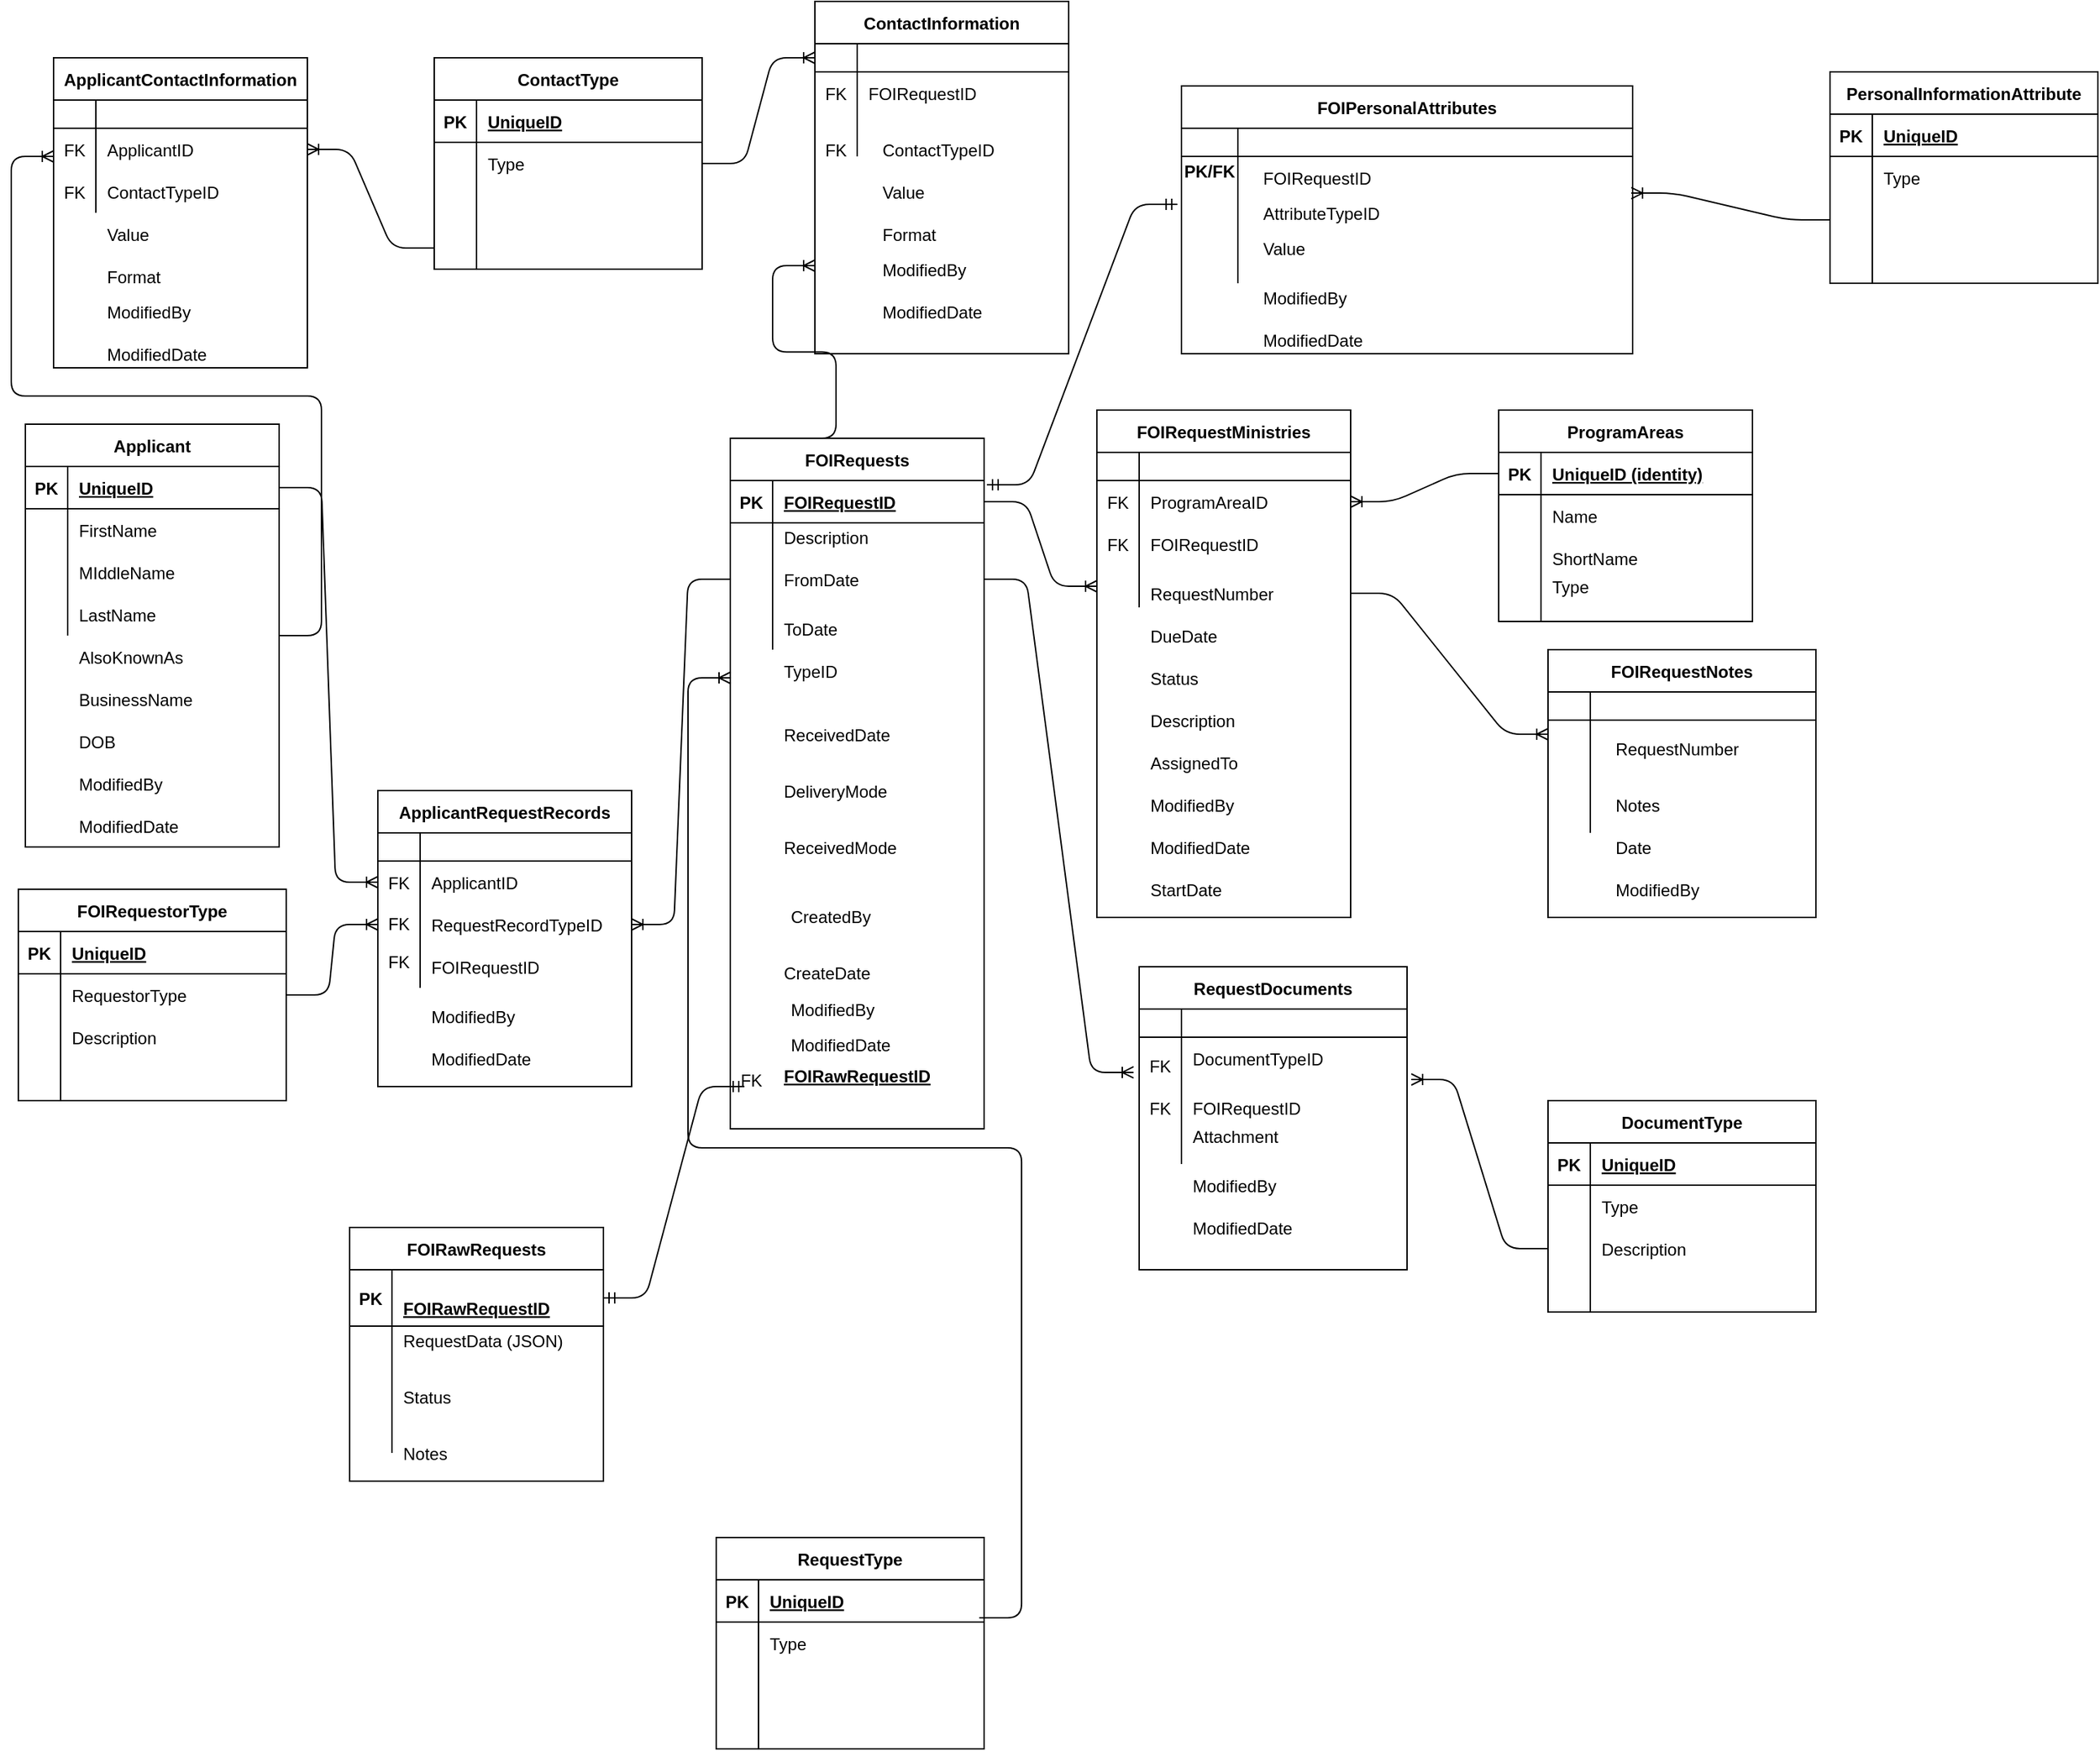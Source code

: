 <mxfile version="14.7.2" type="device"><diagram id="WuyUHaTQW4z7UMrkVWQo" name="Page-1"><mxGraphModel dx="2216" dy="2159" grid="1" gridSize="10" guides="1" tooltips="1" connect="1" arrows="1" fold="1" page="1" pageScale="1" pageWidth="850" pageHeight="1100" math="0" shadow="0"><root><mxCell id="0"/><mxCell id="1" parent="0"/><mxCell id="zOesL3hjCOyQX927KdhL-1" value="Applicant" style="shape=table;startSize=30;container=1;collapsible=1;childLayout=tableLayout;fixedRows=1;rowLines=0;fontStyle=1;align=center;resizeLast=1;" parent="1" vertex="1"><mxGeometry x="50" y="80" width="180" height="300" as="geometry"/></mxCell><mxCell id="zOesL3hjCOyQX927KdhL-2" value="" style="shape=partialRectangle;collapsible=0;dropTarget=0;pointerEvents=0;fillColor=none;top=0;left=0;bottom=1;right=0;points=[[0,0.5],[1,0.5]];portConstraint=eastwest;" parent="zOesL3hjCOyQX927KdhL-1" vertex="1"><mxGeometry y="30" width="180" height="30" as="geometry"/></mxCell><mxCell id="zOesL3hjCOyQX927KdhL-3" value="PK" style="shape=partialRectangle;connectable=0;fillColor=none;top=0;left=0;bottom=0;right=0;fontStyle=1;overflow=hidden;" parent="zOesL3hjCOyQX927KdhL-2" vertex="1"><mxGeometry width="30" height="30" as="geometry"/></mxCell><mxCell id="zOesL3hjCOyQX927KdhL-4" value="UniqueID" style="shape=partialRectangle;connectable=0;fillColor=none;top=0;left=0;bottom=0;right=0;align=left;spacingLeft=6;fontStyle=5;overflow=hidden;" parent="zOesL3hjCOyQX927KdhL-2" vertex="1"><mxGeometry x="30" width="150" height="30" as="geometry"/></mxCell><mxCell id="zOesL3hjCOyQX927KdhL-5" value="" style="shape=partialRectangle;collapsible=0;dropTarget=0;pointerEvents=0;fillColor=none;top=0;left=0;bottom=0;right=0;points=[[0,0.5],[1,0.5]];portConstraint=eastwest;" parent="zOesL3hjCOyQX927KdhL-1" vertex="1"><mxGeometry y="60" width="180" height="30" as="geometry"/></mxCell><mxCell id="zOesL3hjCOyQX927KdhL-6" value="" style="shape=partialRectangle;connectable=0;fillColor=none;top=0;left=0;bottom=0;right=0;editable=1;overflow=hidden;" parent="zOesL3hjCOyQX927KdhL-5" vertex="1"><mxGeometry width="30" height="30" as="geometry"/></mxCell><mxCell id="zOesL3hjCOyQX927KdhL-7" value="FirstName" style="shape=partialRectangle;connectable=0;fillColor=none;top=0;left=0;bottom=0;right=0;align=left;spacingLeft=6;overflow=hidden;" parent="zOesL3hjCOyQX927KdhL-5" vertex="1"><mxGeometry x="30" width="150" height="30" as="geometry"/></mxCell><mxCell id="zOesL3hjCOyQX927KdhL-8" value="" style="shape=partialRectangle;collapsible=0;dropTarget=0;pointerEvents=0;fillColor=none;top=0;left=0;bottom=0;right=0;points=[[0,0.5],[1,0.5]];portConstraint=eastwest;" parent="zOesL3hjCOyQX927KdhL-1" vertex="1"><mxGeometry y="90" width="180" height="30" as="geometry"/></mxCell><mxCell id="zOesL3hjCOyQX927KdhL-9" value="" style="shape=partialRectangle;connectable=0;fillColor=none;top=0;left=0;bottom=0;right=0;editable=1;overflow=hidden;" parent="zOesL3hjCOyQX927KdhL-8" vertex="1"><mxGeometry width="30" height="30" as="geometry"/></mxCell><mxCell id="zOesL3hjCOyQX927KdhL-10" value="MIddleName" style="shape=partialRectangle;connectable=0;fillColor=none;top=0;left=0;bottom=0;right=0;align=left;spacingLeft=6;overflow=hidden;" parent="zOesL3hjCOyQX927KdhL-8" vertex="1"><mxGeometry x="30" width="150" height="30" as="geometry"/></mxCell><mxCell id="zOesL3hjCOyQX927KdhL-11" value="" style="shape=partialRectangle;collapsible=0;dropTarget=0;pointerEvents=0;fillColor=none;top=0;left=0;bottom=0;right=0;points=[[0,0.5],[1,0.5]];portConstraint=eastwest;" parent="zOesL3hjCOyQX927KdhL-1" vertex="1"><mxGeometry y="120" width="180" height="30" as="geometry"/></mxCell><mxCell id="zOesL3hjCOyQX927KdhL-12" value="" style="shape=partialRectangle;connectable=0;fillColor=none;top=0;left=0;bottom=0;right=0;editable=1;overflow=hidden;" parent="zOesL3hjCOyQX927KdhL-11" vertex="1"><mxGeometry width="30" height="30" as="geometry"/></mxCell><mxCell id="zOesL3hjCOyQX927KdhL-13" value="LastName" style="shape=partialRectangle;connectable=0;fillColor=none;top=0;left=0;bottom=0;right=0;align=left;spacingLeft=6;overflow=hidden;" parent="zOesL3hjCOyQX927KdhL-11" vertex="1"><mxGeometry x="30" width="150" height="30" as="geometry"/></mxCell><mxCell id="zOesL3hjCOyQX927KdhL-40" value="FOIRequests" style="shape=table;startSize=30;container=1;collapsible=1;childLayout=tableLayout;fixedRows=1;rowLines=0;fontStyle=1;align=center;resizeLast=1;" parent="1" vertex="1"><mxGeometry x="550" y="90" width="180" height="490" as="geometry"/></mxCell><mxCell id="zOesL3hjCOyQX927KdhL-41" value="" style="shape=partialRectangle;collapsible=0;dropTarget=0;pointerEvents=0;fillColor=none;top=0;left=0;bottom=1;right=0;points=[[0,0.5],[1,0.5]];portConstraint=eastwest;" parent="zOesL3hjCOyQX927KdhL-40" vertex="1"><mxGeometry y="30" width="180" height="30" as="geometry"/></mxCell><mxCell id="zOesL3hjCOyQX927KdhL-42" value="PK" style="shape=partialRectangle;connectable=0;fillColor=none;top=0;left=0;bottom=0;right=0;fontStyle=1;overflow=hidden;" parent="zOesL3hjCOyQX927KdhL-41" vertex="1"><mxGeometry width="30" height="30" as="geometry"/></mxCell><mxCell id="zOesL3hjCOyQX927KdhL-43" value="FOIRequestID" style="shape=partialRectangle;connectable=0;fillColor=none;top=0;left=0;bottom=0;right=0;align=left;spacingLeft=6;fontStyle=5;overflow=hidden;" parent="zOesL3hjCOyQX927KdhL-41" vertex="1"><mxGeometry x="30" width="150" height="30" as="geometry"/></mxCell><mxCell id="zOesL3hjCOyQX927KdhL-44" value="" style="shape=partialRectangle;collapsible=0;dropTarget=0;pointerEvents=0;fillColor=none;top=0;left=0;bottom=0;right=0;points=[[0,0.5],[1,0.5]];portConstraint=eastwest;" parent="zOesL3hjCOyQX927KdhL-40" vertex="1"><mxGeometry y="60" width="180" height="20" as="geometry"/></mxCell><mxCell id="zOesL3hjCOyQX927KdhL-45" value="" style="shape=partialRectangle;connectable=0;fillColor=none;top=0;left=0;bottom=0;right=0;editable=1;overflow=hidden;" parent="zOesL3hjCOyQX927KdhL-44" vertex="1"><mxGeometry width="30" height="20" as="geometry"/></mxCell><mxCell id="zOesL3hjCOyQX927KdhL-46" value="Description" style="shape=partialRectangle;connectable=0;fillColor=none;top=0;left=0;bottom=0;right=0;align=left;spacingLeft=6;overflow=hidden;" parent="zOesL3hjCOyQX927KdhL-44" vertex="1"><mxGeometry x="30" width="150" height="20" as="geometry"/></mxCell><mxCell id="zOesL3hjCOyQX927KdhL-47" value="" style="shape=partialRectangle;collapsible=0;dropTarget=0;pointerEvents=0;fillColor=none;top=0;left=0;bottom=0;right=0;points=[[0,0.5],[1,0.5]];portConstraint=eastwest;" parent="zOesL3hjCOyQX927KdhL-40" vertex="1"><mxGeometry y="80" width="180" height="40" as="geometry"/></mxCell><mxCell id="zOesL3hjCOyQX927KdhL-48" value="" style="shape=partialRectangle;connectable=0;fillColor=none;top=0;left=0;bottom=0;right=0;editable=1;overflow=hidden;" parent="zOesL3hjCOyQX927KdhL-47" vertex="1"><mxGeometry width="30" height="40" as="geometry"/></mxCell><mxCell id="zOesL3hjCOyQX927KdhL-49" value="FromDate" style="shape=partialRectangle;connectable=0;fillColor=none;top=0;left=0;bottom=0;right=0;align=left;spacingLeft=6;overflow=hidden;" parent="zOesL3hjCOyQX927KdhL-47" vertex="1"><mxGeometry x="30" width="150" height="40" as="geometry"/></mxCell><mxCell id="zOesL3hjCOyQX927KdhL-50" value="" style="shape=partialRectangle;collapsible=0;dropTarget=0;pointerEvents=0;fillColor=none;top=0;left=0;bottom=0;right=0;points=[[0,0.5],[1,0.5]];portConstraint=eastwest;" parent="zOesL3hjCOyQX927KdhL-40" vertex="1"><mxGeometry y="120" width="180" height="30" as="geometry"/></mxCell><mxCell id="zOesL3hjCOyQX927KdhL-51" value="" style="shape=partialRectangle;connectable=0;fillColor=none;top=0;left=0;bottom=0;right=0;editable=1;overflow=hidden;" parent="zOesL3hjCOyQX927KdhL-50" vertex="1"><mxGeometry width="30" height="30" as="geometry"/></mxCell><mxCell id="zOesL3hjCOyQX927KdhL-52" value="ToDate" style="shape=partialRectangle;connectable=0;fillColor=none;top=0;left=0;bottom=0;right=0;align=left;spacingLeft=6;overflow=hidden;" parent="zOesL3hjCOyQX927KdhL-50" vertex="1"><mxGeometry x="30" width="150" height="30" as="geometry"/></mxCell><mxCell id="zOesL3hjCOyQX927KdhL-66" value="ProgramAreas" style="shape=table;startSize=30;container=1;collapsible=1;childLayout=tableLayout;fixedRows=1;rowLines=0;fontStyle=1;align=center;resizeLast=1;" parent="1" vertex="1"><mxGeometry x="1095" y="70" width="180" height="150" as="geometry"/></mxCell><mxCell id="zOesL3hjCOyQX927KdhL-67" value="" style="shape=partialRectangle;collapsible=0;dropTarget=0;pointerEvents=0;fillColor=none;top=0;left=0;bottom=1;right=0;points=[[0,0.5],[1,0.5]];portConstraint=eastwest;" parent="zOesL3hjCOyQX927KdhL-66" vertex="1"><mxGeometry y="30" width="180" height="30" as="geometry"/></mxCell><mxCell id="zOesL3hjCOyQX927KdhL-68" value="PK" style="shape=partialRectangle;connectable=0;fillColor=none;top=0;left=0;bottom=0;right=0;fontStyle=1;overflow=hidden;" parent="zOesL3hjCOyQX927KdhL-67" vertex="1"><mxGeometry width="30" height="30" as="geometry"/></mxCell><mxCell id="zOesL3hjCOyQX927KdhL-69" value="UniqueID (identity)" style="shape=partialRectangle;connectable=0;fillColor=none;top=0;left=0;bottom=0;right=0;align=left;spacingLeft=6;fontStyle=5;overflow=hidden;" parent="zOesL3hjCOyQX927KdhL-67" vertex="1"><mxGeometry x="30" width="150" height="30" as="geometry"/></mxCell><mxCell id="zOesL3hjCOyQX927KdhL-70" value="" style="shape=partialRectangle;collapsible=0;dropTarget=0;pointerEvents=0;fillColor=none;top=0;left=0;bottom=0;right=0;points=[[0,0.5],[1,0.5]];portConstraint=eastwest;" parent="zOesL3hjCOyQX927KdhL-66" vertex="1"><mxGeometry y="60" width="180" height="30" as="geometry"/></mxCell><mxCell id="zOesL3hjCOyQX927KdhL-71" value="" style="shape=partialRectangle;connectable=0;fillColor=none;top=0;left=0;bottom=0;right=0;editable=1;overflow=hidden;" parent="zOesL3hjCOyQX927KdhL-70" vertex="1"><mxGeometry width="30" height="30" as="geometry"/></mxCell><mxCell id="zOesL3hjCOyQX927KdhL-72" value="Name" style="shape=partialRectangle;connectable=0;fillColor=none;top=0;left=0;bottom=0;right=0;align=left;spacingLeft=6;overflow=hidden;" parent="zOesL3hjCOyQX927KdhL-70" vertex="1"><mxGeometry x="30" width="150" height="30" as="geometry"/></mxCell><mxCell id="zOesL3hjCOyQX927KdhL-73" value="" style="shape=partialRectangle;collapsible=0;dropTarget=0;pointerEvents=0;fillColor=none;top=0;left=0;bottom=0;right=0;points=[[0,0.5],[1,0.5]];portConstraint=eastwest;" parent="zOesL3hjCOyQX927KdhL-66" vertex="1"><mxGeometry y="90" width="180" height="30" as="geometry"/></mxCell><mxCell id="zOesL3hjCOyQX927KdhL-74" value="" style="shape=partialRectangle;connectable=0;fillColor=none;top=0;left=0;bottom=0;right=0;editable=1;overflow=hidden;" parent="zOesL3hjCOyQX927KdhL-73" vertex="1"><mxGeometry width="30" height="30" as="geometry"/></mxCell><mxCell id="zOesL3hjCOyQX927KdhL-75" value="ShortName" style="shape=partialRectangle;connectable=0;fillColor=none;top=0;left=0;bottom=0;right=0;align=left;spacingLeft=6;overflow=hidden;" parent="zOesL3hjCOyQX927KdhL-73" vertex="1"><mxGeometry x="30" width="150" height="30" as="geometry"/></mxCell><mxCell id="zOesL3hjCOyQX927KdhL-76" value="" style="shape=partialRectangle;collapsible=0;dropTarget=0;pointerEvents=0;fillColor=none;top=0;left=0;bottom=0;right=0;points=[[0,0.5],[1,0.5]];portConstraint=eastwest;" parent="zOesL3hjCOyQX927KdhL-66" vertex="1"><mxGeometry y="120" width="180" height="30" as="geometry"/></mxCell><mxCell id="zOesL3hjCOyQX927KdhL-77" value="" style="shape=partialRectangle;connectable=0;fillColor=none;top=0;left=0;bottom=0;right=0;editable=1;overflow=hidden;" parent="zOesL3hjCOyQX927KdhL-76" vertex="1"><mxGeometry width="30" height="30" as="geometry"/></mxCell><mxCell id="zOesL3hjCOyQX927KdhL-78" value="" style="shape=partialRectangle;connectable=0;fillColor=none;top=0;left=0;bottom=0;right=0;align=left;spacingLeft=6;overflow=hidden;" parent="zOesL3hjCOyQX927KdhL-76" vertex="1"><mxGeometry x="30" width="150" height="30" as="geometry"/></mxCell><mxCell id="zOesL3hjCOyQX927KdhL-79" value="ContactInformation" style="shape=table;startSize=30;container=1;collapsible=1;childLayout=tableLayout;fixedRows=1;rowLines=0;fontStyle=1;align=center;resizeLast=1;" parent="1" vertex="1"><mxGeometry x="610" y="-220" width="180" height="250" as="geometry"/></mxCell><mxCell id="zOesL3hjCOyQX927KdhL-80" value="" style="shape=partialRectangle;collapsible=0;dropTarget=0;pointerEvents=0;fillColor=none;top=0;left=0;bottom=1;right=0;points=[[0,0.5],[1,0.5]];portConstraint=eastwest;" parent="zOesL3hjCOyQX927KdhL-79" vertex="1"><mxGeometry y="30" width="180" height="20" as="geometry"/></mxCell><mxCell id="zOesL3hjCOyQX927KdhL-81" value="" style="shape=partialRectangle;connectable=0;fillColor=none;top=0;left=0;bottom=0;right=0;fontStyle=1;overflow=hidden;" parent="zOesL3hjCOyQX927KdhL-80" vertex="1"><mxGeometry width="30" height="20" as="geometry"/></mxCell><mxCell id="zOesL3hjCOyQX927KdhL-82" value="" style="shape=partialRectangle;connectable=0;fillColor=none;top=0;left=0;bottom=0;right=0;align=left;spacingLeft=6;fontStyle=5;overflow=hidden;" parent="zOesL3hjCOyQX927KdhL-80" vertex="1"><mxGeometry x="30" width="150" height="20" as="geometry"/></mxCell><mxCell id="zOesL3hjCOyQX927KdhL-83" value="" style="shape=partialRectangle;collapsible=0;dropTarget=0;pointerEvents=0;fillColor=none;top=0;left=0;bottom=0;right=0;points=[[0,0.5],[1,0.5]];portConstraint=eastwest;" parent="zOesL3hjCOyQX927KdhL-79" vertex="1"><mxGeometry y="50" width="180" height="30" as="geometry"/></mxCell><mxCell id="zOesL3hjCOyQX927KdhL-84" value="" style="shape=partialRectangle;connectable=0;fillColor=none;top=0;left=0;bottom=0;right=0;editable=1;overflow=hidden;" parent="zOesL3hjCOyQX927KdhL-83" vertex="1"><mxGeometry width="30" height="30" as="geometry"/></mxCell><mxCell id="zOesL3hjCOyQX927KdhL-85" value="FOIRequestID" style="shape=partialRectangle;connectable=0;fillColor=none;top=0;left=0;bottom=0;right=0;align=left;spacingLeft=6;overflow=hidden;" parent="zOesL3hjCOyQX927KdhL-83" vertex="1"><mxGeometry x="30" width="150" height="30" as="geometry"/></mxCell><mxCell id="zOesL3hjCOyQX927KdhL-89" value="" style="shape=partialRectangle;collapsible=0;dropTarget=0;pointerEvents=0;fillColor=none;top=0;left=0;bottom=0;right=0;points=[[0,0.5],[1,0.5]];portConstraint=eastwest;" parent="zOesL3hjCOyQX927KdhL-79" vertex="1"><mxGeometry y="80" width="180" height="30" as="geometry"/></mxCell><mxCell id="zOesL3hjCOyQX927KdhL-90" value="" style="shape=partialRectangle;connectable=0;fillColor=none;top=0;left=0;bottom=0;right=0;editable=1;overflow=hidden;" parent="zOesL3hjCOyQX927KdhL-89" vertex="1"><mxGeometry width="30" height="30" as="geometry"/></mxCell><mxCell id="zOesL3hjCOyQX927KdhL-91" value="" style="shape=partialRectangle;connectable=0;fillColor=none;top=0;left=0;bottom=0;right=0;align=left;spacingLeft=6;overflow=hidden;" parent="zOesL3hjCOyQX927KdhL-89" vertex="1"><mxGeometry x="30" width="150" height="30" as="geometry"/></mxCell><mxCell id="zOesL3hjCOyQX927KdhL-92" value="FOIRequestorType" style="shape=table;startSize=30;container=1;collapsible=1;childLayout=tableLayout;fixedRows=1;rowLines=0;fontStyle=1;align=center;resizeLast=1;" parent="1" vertex="1"><mxGeometry x="45" y="410" width="190" height="150" as="geometry"/></mxCell><mxCell id="zOesL3hjCOyQX927KdhL-93" value="" style="shape=partialRectangle;collapsible=0;dropTarget=0;pointerEvents=0;fillColor=none;top=0;left=0;bottom=1;right=0;points=[[0,0.5],[1,0.5]];portConstraint=eastwest;" parent="zOesL3hjCOyQX927KdhL-92" vertex="1"><mxGeometry y="30" width="190" height="30" as="geometry"/></mxCell><mxCell id="zOesL3hjCOyQX927KdhL-94" value="PK" style="shape=partialRectangle;connectable=0;fillColor=none;top=0;left=0;bottom=0;right=0;fontStyle=1;overflow=hidden;" parent="zOesL3hjCOyQX927KdhL-93" vertex="1"><mxGeometry width="30" height="30" as="geometry"/></mxCell><mxCell id="zOesL3hjCOyQX927KdhL-95" value="UniqueID" style="shape=partialRectangle;connectable=0;fillColor=none;top=0;left=0;bottom=0;right=0;align=left;spacingLeft=6;fontStyle=5;overflow=hidden;" parent="zOesL3hjCOyQX927KdhL-93" vertex="1"><mxGeometry x="30" width="160" height="30" as="geometry"/></mxCell><mxCell id="zOesL3hjCOyQX927KdhL-96" value="" style="shape=partialRectangle;collapsible=0;dropTarget=0;pointerEvents=0;fillColor=none;top=0;left=0;bottom=0;right=0;points=[[0,0.5],[1,0.5]];portConstraint=eastwest;" parent="zOesL3hjCOyQX927KdhL-92" vertex="1"><mxGeometry y="60" width="190" height="30" as="geometry"/></mxCell><mxCell id="zOesL3hjCOyQX927KdhL-97" value="" style="shape=partialRectangle;connectable=0;fillColor=none;top=0;left=0;bottom=0;right=0;editable=1;overflow=hidden;" parent="zOesL3hjCOyQX927KdhL-96" vertex="1"><mxGeometry width="30" height="30" as="geometry"/></mxCell><mxCell id="zOesL3hjCOyQX927KdhL-98" value="RequestorType" style="shape=partialRectangle;connectable=0;fillColor=none;top=0;left=0;bottom=0;right=0;align=left;spacingLeft=6;overflow=hidden;" parent="zOesL3hjCOyQX927KdhL-96" vertex="1"><mxGeometry x="30" width="160" height="30" as="geometry"/></mxCell><mxCell id="zOesL3hjCOyQX927KdhL-99" value="" style="shape=partialRectangle;collapsible=0;dropTarget=0;pointerEvents=0;fillColor=none;top=0;left=0;bottom=0;right=0;points=[[0,0.5],[1,0.5]];portConstraint=eastwest;" parent="zOesL3hjCOyQX927KdhL-92" vertex="1"><mxGeometry y="90" width="190" height="30" as="geometry"/></mxCell><mxCell id="zOesL3hjCOyQX927KdhL-100" value="" style="shape=partialRectangle;connectable=0;fillColor=none;top=0;left=0;bottom=0;right=0;editable=1;overflow=hidden;" parent="zOesL3hjCOyQX927KdhL-99" vertex="1"><mxGeometry width="30" height="30" as="geometry"/></mxCell><mxCell id="zOesL3hjCOyQX927KdhL-101" value="Description" style="shape=partialRectangle;connectable=0;fillColor=none;top=0;left=0;bottom=0;right=0;align=left;spacingLeft=6;overflow=hidden;" parent="zOesL3hjCOyQX927KdhL-99" vertex="1"><mxGeometry x="30" width="160" height="30" as="geometry"/></mxCell><mxCell id="zOesL3hjCOyQX927KdhL-102" value="" style="shape=partialRectangle;collapsible=0;dropTarget=0;pointerEvents=0;fillColor=none;top=0;left=0;bottom=0;right=0;points=[[0,0.5],[1,0.5]];portConstraint=eastwest;" parent="zOesL3hjCOyQX927KdhL-92" vertex="1"><mxGeometry y="120" width="190" height="30" as="geometry"/></mxCell><mxCell id="zOesL3hjCOyQX927KdhL-103" value="" style="shape=partialRectangle;connectable=0;fillColor=none;top=0;left=0;bottom=0;right=0;editable=1;overflow=hidden;" parent="zOesL3hjCOyQX927KdhL-102" vertex="1"><mxGeometry width="30" height="30" as="geometry"/></mxCell><mxCell id="zOesL3hjCOyQX927KdhL-104" value="" style="shape=partialRectangle;connectable=0;fillColor=none;top=0;left=0;bottom=0;right=0;align=left;spacingLeft=6;overflow=hidden;" parent="zOesL3hjCOyQX927KdhL-102" vertex="1"><mxGeometry x="30" width="160" height="30" as="geometry"/></mxCell><mxCell id="zOesL3hjCOyQX927KdhL-105" value="ApplicantRequestRecords" style="shape=table;startSize=30;container=1;collapsible=1;childLayout=tableLayout;fixedRows=1;rowLines=0;fontStyle=1;align=center;resizeLast=1;" parent="1" vertex="1"><mxGeometry x="300" y="340" width="180" height="210" as="geometry"/></mxCell><mxCell id="zOesL3hjCOyQX927KdhL-106" value="" style="shape=partialRectangle;collapsible=0;dropTarget=0;pointerEvents=0;fillColor=none;top=0;left=0;bottom=1;right=0;points=[[0,0.5],[1,0.5]];portConstraint=eastwest;" parent="zOesL3hjCOyQX927KdhL-105" vertex="1"><mxGeometry y="30" width="180" height="20" as="geometry"/></mxCell><mxCell id="zOesL3hjCOyQX927KdhL-107" value="" style="shape=partialRectangle;connectable=0;fillColor=none;top=0;left=0;bottom=0;right=0;fontStyle=1;overflow=hidden;" parent="zOesL3hjCOyQX927KdhL-106" vertex="1"><mxGeometry width="30" height="20" as="geometry"/></mxCell><mxCell id="zOesL3hjCOyQX927KdhL-108" value="" style="shape=partialRectangle;connectable=0;fillColor=none;top=0;left=0;bottom=0;right=0;align=left;spacingLeft=6;fontStyle=5;overflow=hidden;" parent="zOesL3hjCOyQX927KdhL-106" vertex="1"><mxGeometry x="30" width="150" height="20" as="geometry"/></mxCell><mxCell id="zOesL3hjCOyQX927KdhL-109" value="" style="shape=partialRectangle;collapsible=0;dropTarget=0;pointerEvents=0;fillColor=none;top=0;left=0;bottom=0;right=0;points=[[0,0.5],[1,0.5]];portConstraint=eastwest;" parent="zOesL3hjCOyQX927KdhL-105" vertex="1"><mxGeometry y="50" width="180" height="30" as="geometry"/></mxCell><mxCell id="zOesL3hjCOyQX927KdhL-110" value="FK" style="shape=partialRectangle;connectable=0;fillColor=none;top=0;left=0;bottom=0;right=0;editable=1;overflow=hidden;" parent="zOesL3hjCOyQX927KdhL-109" vertex="1"><mxGeometry width="30" height="30" as="geometry"/></mxCell><mxCell id="zOesL3hjCOyQX927KdhL-111" value="ApplicantID" style="shape=partialRectangle;connectable=0;fillColor=none;top=0;left=0;bottom=0;right=0;align=left;spacingLeft=6;overflow=hidden;" parent="zOesL3hjCOyQX927KdhL-109" vertex="1"><mxGeometry x="30" width="150" height="30" as="geometry"/></mxCell><mxCell id="zOesL3hjCOyQX927KdhL-112" value="" style="shape=partialRectangle;collapsible=0;dropTarget=0;pointerEvents=0;fillColor=none;top=0;left=0;bottom=0;right=0;points=[[0,0.5],[1,0.5]];portConstraint=eastwest;" parent="zOesL3hjCOyQX927KdhL-105" vertex="1"><mxGeometry y="80" width="180" height="30" as="geometry"/></mxCell><mxCell id="zOesL3hjCOyQX927KdhL-113" value="" style="shape=partialRectangle;connectable=0;fillColor=none;top=0;left=0;bottom=0;right=0;editable=1;overflow=hidden;" parent="zOesL3hjCOyQX927KdhL-112" vertex="1"><mxGeometry width="30" height="30" as="geometry"/></mxCell><mxCell id="zOesL3hjCOyQX927KdhL-114" value="RequestRecordTypeID" style="shape=partialRectangle;connectable=0;fillColor=none;top=0;left=0;bottom=0;right=0;align=left;spacingLeft=6;overflow=hidden;" parent="zOesL3hjCOyQX927KdhL-112" vertex="1"><mxGeometry x="30" width="150" height="30" as="geometry"/></mxCell><mxCell id="zOesL3hjCOyQX927KdhL-115" value="" style="shape=partialRectangle;collapsible=0;dropTarget=0;pointerEvents=0;fillColor=none;top=0;left=0;bottom=0;right=0;points=[[0,0.5],[1,0.5]];portConstraint=eastwest;" parent="zOesL3hjCOyQX927KdhL-105" vertex="1"><mxGeometry y="110" width="180" height="30" as="geometry"/></mxCell><mxCell id="zOesL3hjCOyQX927KdhL-116" value="" style="shape=partialRectangle;connectable=0;fillColor=none;top=0;left=0;bottom=0;right=0;editable=1;overflow=hidden;" parent="zOesL3hjCOyQX927KdhL-115" vertex="1"><mxGeometry width="30" height="30" as="geometry"/></mxCell><mxCell id="zOesL3hjCOyQX927KdhL-117" value="FOIRequestID" style="shape=partialRectangle;connectable=0;fillColor=none;top=0;left=0;bottom=0;right=0;align=left;spacingLeft=6;overflow=hidden;" parent="zOesL3hjCOyQX927KdhL-115" vertex="1"><mxGeometry x="30" width="150" height="30" as="geometry"/></mxCell><mxCell id="zOesL3hjCOyQX927KdhL-123" value="" style="edgeStyle=entityRelationEdgeStyle;fontSize=12;html=1;endArrow=ERoneToMany;strokeWidth=1;entryX=1;entryY=0.5;entryDx=0;entryDy=0;" parent="1" source="zOesL3hjCOyQX927KdhL-47" target="zOesL3hjCOyQX927KdhL-112" edge="1"><mxGeometry width="100" height="100" relative="1" as="geometry"><mxPoint x="530" y="240" as="sourcePoint"/><mxPoint x="700" y="340" as="targetPoint"/></mxGeometry></mxCell><mxCell id="zOesL3hjCOyQX927KdhL-125" value="" style="edgeStyle=entityRelationEdgeStyle;fontSize=12;html=1;endArrow=ERoneToMany;strokeWidth=1;" parent="1" source="zOesL3hjCOyQX927KdhL-92" target="zOesL3hjCOyQX927KdhL-112" edge="1"><mxGeometry width="100" height="100" relative="1" as="geometry"><mxPoint x="110" y="520" as="sourcePoint"/><mxPoint x="210" y="420" as="targetPoint"/></mxGeometry></mxCell><mxCell id="zOesL3hjCOyQX927KdhL-127" value="FOIRequestMinistries" style="shape=table;startSize=30;container=1;collapsible=1;childLayout=tableLayout;fixedRows=1;rowLines=0;fontStyle=1;align=center;resizeLast=1;" parent="1" vertex="1"><mxGeometry x="810" y="70" width="180" height="360" as="geometry"/></mxCell><mxCell id="zOesL3hjCOyQX927KdhL-128" value="" style="shape=partialRectangle;collapsible=0;dropTarget=0;pointerEvents=0;fillColor=none;top=0;left=0;bottom=1;right=0;points=[[0,0.5],[1,0.5]];portConstraint=eastwest;" parent="zOesL3hjCOyQX927KdhL-127" vertex="1"><mxGeometry y="30" width="180" height="20" as="geometry"/></mxCell><mxCell id="zOesL3hjCOyQX927KdhL-129" value="" style="shape=partialRectangle;connectable=0;fillColor=none;top=0;left=0;bottom=0;right=0;fontStyle=1;overflow=hidden;" parent="zOesL3hjCOyQX927KdhL-128" vertex="1"><mxGeometry width="30" height="20" as="geometry"/></mxCell><mxCell id="zOesL3hjCOyQX927KdhL-130" value="" style="shape=partialRectangle;connectable=0;fillColor=none;top=0;left=0;bottom=0;right=0;align=left;spacingLeft=6;fontStyle=5;overflow=hidden;" parent="zOesL3hjCOyQX927KdhL-128" vertex="1"><mxGeometry x="30" width="150" height="20" as="geometry"/></mxCell><mxCell id="zOesL3hjCOyQX927KdhL-131" value="" style="shape=partialRectangle;collapsible=0;dropTarget=0;pointerEvents=0;fillColor=none;top=0;left=0;bottom=0;right=0;points=[[0,0.5],[1,0.5]];portConstraint=eastwest;" parent="zOesL3hjCOyQX927KdhL-127" vertex="1"><mxGeometry y="50" width="180" height="30" as="geometry"/></mxCell><mxCell id="zOesL3hjCOyQX927KdhL-132" value="" style="shape=partialRectangle;connectable=0;fillColor=none;top=0;left=0;bottom=0;right=0;editable=1;overflow=hidden;" parent="zOesL3hjCOyQX927KdhL-131" vertex="1"><mxGeometry width="30" height="30" as="geometry"/></mxCell><mxCell id="zOesL3hjCOyQX927KdhL-133" value="ProgramAreaID" style="shape=partialRectangle;connectable=0;fillColor=none;top=0;left=0;bottom=0;right=0;align=left;spacingLeft=6;overflow=hidden;" parent="zOesL3hjCOyQX927KdhL-131" vertex="1"><mxGeometry x="30" width="150" height="30" as="geometry"/></mxCell><mxCell id="zOesL3hjCOyQX927KdhL-134" value="" style="shape=partialRectangle;collapsible=0;dropTarget=0;pointerEvents=0;fillColor=none;top=0;left=0;bottom=0;right=0;points=[[0,0.5],[1,0.5]];portConstraint=eastwest;" parent="zOesL3hjCOyQX927KdhL-127" vertex="1"><mxGeometry y="80" width="180" height="30" as="geometry"/></mxCell><mxCell id="zOesL3hjCOyQX927KdhL-135" value="" style="shape=partialRectangle;connectable=0;fillColor=none;top=0;left=0;bottom=0;right=0;editable=1;overflow=hidden;" parent="zOesL3hjCOyQX927KdhL-134" vertex="1"><mxGeometry width="30" height="30" as="geometry"/></mxCell><mxCell id="zOesL3hjCOyQX927KdhL-136" value="FOIRequestID" style="shape=partialRectangle;connectable=0;fillColor=none;top=0;left=0;bottom=0;right=0;align=left;spacingLeft=6;overflow=hidden;" parent="zOesL3hjCOyQX927KdhL-134" vertex="1"><mxGeometry x="30" width="150" height="30" as="geometry"/></mxCell><mxCell id="zOesL3hjCOyQX927KdhL-137" value="" style="shape=partialRectangle;collapsible=0;dropTarget=0;pointerEvents=0;fillColor=none;top=0;left=0;bottom=0;right=0;points=[[0,0.5],[1,0.5]];portConstraint=eastwest;" parent="zOesL3hjCOyQX927KdhL-127" vertex="1"><mxGeometry y="110" width="180" height="30" as="geometry"/></mxCell><mxCell id="zOesL3hjCOyQX927KdhL-138" value="" style="shape=partialRectangle;connectable=0;fillColor=none;top=0;left=0;bottom=0;right=0;editable=1;overflow=hidden;" parent="zOesL3hjCOyQX927KdhL-137" vertex="1"><mxGeometry width="30" height="30" as="geometry"/></mxCell><mxCell id="zOesL3hjCOyQX927KdhL-139" value="" style="shape=partialRectangle;connectable=0;fillColor=none;top=0;left=0;bottom=0;right=0;align=left;spacingLeft=6;overflow=hidden;" parent="zOesL3hjCOyQX927KdhL-137" vertex="1"><mxGeometry x="30" width="150" height="30" as="geometry"/></mxCell><mxCell id="zOesL3hjCOyQX927KdhL-140" value="" style="edgeStyle=entityRelationEdgeStyle;fontSize=12;html=1;endArrow=ERoneToMany;strokeWidth=1;exitX=1;exitY=0.5;exitDx=0;exitDy=0;" parent="1" source="zOesL3hjCOyQX927KdhL-41" target="zOesL3hjCOyQX927KdhL-137" edge="1"><mxGeometry width="100" height="100" relative="1" as="geometry"><mxPoint x="820" y="420" as="sourcePoint"/><mxPoint x="920" y="320" as="targetPoint"/></mxGeometry></mxCell><mxCell id="zOesL3hjCOyQX927KdhL-141" value="" style="edgeStyle=entityRelationEdgeStyle;fontSize=12;html=1;endArrow=ERoneToMany;strokeWidth=1;exitX=0;exitY=0.5;exitDx=0;exitDy=0;" parent="1" source="zOesL3hjCOyQX927KdhL-67" target="zOesL3hjCOyQX927KdhL-131" edge="1"><mxGeometry width="100" height="100" relative="1" as="geometry"><mxPoint x="970" y="440" as="sourcePoint"/><mxPoint x="1070" y="340" as="targetPoint"/></mxGeometry></mxCell><mxCell id="zOesL3hjCOyQX927KdhL-142" value="" style="edgeStyle=entityRelationEdgeStyle;fontSize=12;html=1;endArrow=ERoneToMany;strokeWidth=1;entryX=0;entryY=0.5;entryDx=0;entryDy=0;exitX=1;exitY=0.5;exitDx=0;exitDy=0;" parent="1" source="zOesL3hjCOyQX927KdhL-2" target="zOesL3hjCOyQX927KdhL-109" edge="1"><mxGeometry width="100" height="100" relative="1" as="geometry"><mxPoint x="90" y="400" as="sourcePoint"/><mxPoint x="190" y="300" as="targetPoint"/></mxGeometry></mxCell><mxCell id="zOesL3hjCOyQX927KdhL-145" value="AlsoKnownAs" style="shape=partialRectangle;connectable=0;fillColor=none;top=0;left=0;bottom=0;right=0;align=left;spacingLeft=6;overflow=hidden;" parent="1" vertex="1"><mxGeometry x="80" y="230" width="150" height="30" as="geometry"/></mxCell><mxCell id="zOesL3hjCOyQX927KdhL-146" value="BusinessName" style="shape=partialRectangle;connectable=0;fillColor=none;top=0;left=0;bottom=0;right=0;align=left;spacingLeft=6;overflow=hidden;" parent="1" vertex="1"><mxGeometry x="80" y="260" width="150" height="30" as="geometry"/></mxCell><mxCell id="zOesL3hjCOyQX927KdhL-147" value="DOB" style="shape=partialRectangle;connectable=0;fillColor=none;top=0;left=0;bottom=0;right=0;align=left;spacingLeft=6;overflow=hidden;" parent="1" vertex="1"><mxGeometry x="80" y="290" width="150" height="30" as="geometry"/></mxCell><mxCell id="zOesL3hjCOyQX927KdhL-148" value="DocumentType" style="shape=table;startSize=30;container=1;collapsible=1;childLayout=tableLayout;fixedRows=1;rowLines=0;fontStyle=1;align=center;resizeLast=1;" parent="1" vertex="1"><mxGeometry x="1130" y="560" width="190" height="150" as="geometry"/></mxCell><mxCell id="zOesL3hjCOyQX927KdhL-149" value="" style="shape=partialRectangle;collapsible=0;dropTarget=0;pointerEvents=0;fillColor=none;top=0;left=0;bottom=1;right=0;points=[[0,0.5],[1,0.5]];portConstraint=eastwest;" parent="zOesL3hjCOyQX927KdhL-148" vertex="1"><mxGeometry y="30" width="190" height="30" as="geometry"/></mxCell><mxCell id="zOesL3hjCOyQX927KdhL-150" value="PK" style="shape=partialRectangle;connectable=0;fillColor=none;top=0;left=0;bottom=0;right=0;fontStyle=1;overflow=hidden;" parent="zOesL3hjCOyQX927KdhL-149" vertex="1"><mxGeometry width="30" height="30" as="geometry"/></mxCell><mxCell id="zOesL3hjCOyQX927KdhL-151" value="UniqueID" style="shape=partialRectangle;connectable=0;fillColor=none;top=0;left=0;bottom=0;right=0;align=left;spacingLeft=6;fontStyle=5;overflow=hidden;" parent="zOesL3hjCOyQX927KdhL-149" vertex="1"><mxGeometry x="30" width="160" height="30" as="geometry"/></mxCell><mxCell id="zOesL3hjCOyQX927KdhL-152" value="" style="shape=partialRectangle;collapsible=0;dropTarget=0;pointerEvents=0;fillColor=none;top=0;left=0;bottom=0;right=0;points=[[0,0.5],[1,0.5]];portConstraint=eastwest;" parent="zOesL3hjCOyQX927KdhL-148" vertex="1"><mxGeometry y="60" width="190" height="30" as="geometry"/></mxCell><mxCell id="zOesL3hjCOyQX927KdhL-153" value="" style="shape=partialRectangle;connectable=0;fillColor=none;top=0;left=0;bottom=0;right=0;editable=1;overflow=hidden;" parent="zOesL3hjCOyQX927KdhL-152" vertex="1"><mxGeometry width="30" height="30" as="geometry"/></mxCell><mxCell id="zOesL3hjCOyQX927KdhL-154" value="Type" style="shape=partialRectangle;connectable=0;fillColor=none;top=0;left=0;bottom=0;right=0;align=left;spacingLeft=6;overflow=hidden;" parent="zOesL3hjCOyQX927KdhL-152" vertex="1"><mxGeometry x="30" width="160" height="30" as="geometry"/></mxCell><mxCell id="zOesL3hjCOyQX927KdhL-155" value="" style="shape=partialRectangle;collapsible=0;dropTarget=0;pointerEvents=0;fillColor=none;top=0;left=0;bottom=0;right=0;points=[[0,0.5],[1,0.5]];portConstraint=eastwest;" parent="zOesL3hjCOyQX927KdhL-148" vertex="1"><mxGeometry y="90" width="190" height="30" as="geometry"/></mxCell><mxCell id="zOesL3hjCOyQX927KdhL-156" value="" style="shape=partialRectangle;connectable=0;fillColor=none;top=0;left=0;bottom=0;right=0;editable=1;overflow=hidden;" parent="zOesL3hjCOyQX927KdhL-155" vertex="1"><mxGeometry width="30" height="30" as="geometry"/></mxCell><mxCell id="zOesL3hjCOyQX927KdhL-157" value="" style="shape=partialRectangle;connectable=0;fillColor=none;top=0;left=0;bottom=0;right=0;align=left;spacingLeft=6;overflow=hidden;" parent="zOesL3hjCOyQX927KdhL-155" vertex="1"><mxGeometry x="30" width="160" height="30" as="geometry"/></mxCell><mxCell id="zOesL3hjCOyQX927KdhL-158" value="" style="shape=partialRectangle;collapsible=0;dropTarget=0;pointerEvents=0;fillColor=none;top=0;left=0;bottom=0;right=0;points=[[0,0.5],[1,0.5]];portConstraint=eastwest;" parent="zOesL3hjCOyQX927KdhL-148" vertex="1"><mxGeometry y="120" width="190" height="30" as="geometry"/></mxCell><mxCell id="zOesL3hjCOyQX927KdhL-159" value="" style="shape=partialRectangle;connectable=0;fillColor=none;top=0;left=0;bottom=0;right=0;editable=1;overflow=hidden;" parent="zOesL3hjCOyQX927KdhL-158" vertex="1"><mxGeometry width="30" height="30" as="geometry"/></mxCell><mxCell id="zOesL3hjCOyQX927KdhL-160" value="" style="shape=partialRectangle;connectable=0;fillColor=none;top=0;left=0;bottom=0;right=0;align=left;spacingLeft=6;overflow=hidden;" parent="zOesL3hjCOyQX927KdhL-158" vertex="1"><mxGeometry x="30" width="160" height="30" as="geometry"/></mxCell><mxCell id="zOesL3hjCOyQX927KdhL-161" value="RequestDocuments" style="shape=table;startSize=30;container=1;collapsible=1;childLayout=tableLayout;fixedRows=1;rowLines=0;fontStyle=1;align=center;resizeLast=1;" parent="1" vertex="1"><mxGeometry x="840" y="465" width="190" height="215" as="geometry"/></mxCell><mxCell id="zOesL3hjCOyQX927KdhL-162" value="" style="shape=partialRectangle;collapsible=0;dropTarget=0;pointerEvents=0;fillColor=none;top=0;left=0;bottom=1;right=0;points=[[0,0.5],[1,0.5]];portConstraint=eastwest;" parent="zOesL3hjCOyQX927KdhL-161" vertex="1"><mxGeometry y="30" width="190" height="20" as="geometry"/></mxCell><mxCell id="zOesL3hjCOyQX927KdhL-163" value="" style="shape=partialRectangle;connectable=0;fillColor=none;top=0;left=0;bottom=0;right=0;fontStyle=1;overflow=hidden;" parent="zOesL3hjCOyQX927KdhL-162" vertex="1"><mxGeometry width="30" height="20" as="geometry"/></mxCell><mxCell id="zOesL3hjCOyQX927KdhL-164" value="" style="shape=partialRectangle;connectable=0;fillColor=none;top=0;left=0;bottom=0;right=0;align=left;spacingLeft=6;fontStyle=5;overflow=hidden;" parent="zOesL3hjCOyQX927KdhL-162" vertex="1"><mxGeometry x="30" width="160" height="20" as="geometry"/></mxCell><mxCell id="zOesL3hjCOyQX927KdhL-165" value="" style="shape=partialRectangle;collapsible=0;dropTarget=0;pointerEvents=0;fillColor=none;top=0;left=0;bottom=0;right=0;points=[[0,0.5],[1,0.5]];portConstraint=eastwest;" parent="zOesL3hjCOyQX927KdhL-161" vertex="1"><mxGeometry y="50" width="190" height="30" as="geometry"/></mxCell><mxCell id="zOesL3hjCOyQX927KdhL-166" value="" style="shape=partialRectangle;connectable=0;fillColor=none;top=0;left=0;bottom=0;right=0;editable=1;overflow=hidden;" parent="zOesL3hjCOyQX927KdhL-165" vertex="1"><mxGeometry width="30" height="30" as="geometry"/></mxCell><mxCell id="zOesL3hjCOyQX927KdhL-167" value="DocumentTypeID" style="shape=partialRectangle;connectable=0;fillColor=none;top=0;left=0;bottom=0;right=0;align=left;spacingLeft=6;overflow=hidden;" parent="zOesL3hjCOyQX927KdhL-165" vertex="1"><mxGeometry x="30" width="160" height="30" as="geometry"/></mxCell><mxCell id="zOesL3hjCOyQX927KdhL-168" value="" style="shape=partialRectangle;collapsible=0;dropTarget=0;pointerEvents=0;fillColor=none;top=0;left=0;bottom=0;right=0;points=[[0,0.5],[1,0.5]];portConstraint=eastwest;" parent="zOesL3hjCOyQX927KdhL-161" vertex="1"><mxGeometry y="80" width="190" height="30" as="geometry"/></mxCell><mxCell id="zOesL3hjCOyQX927KdhL-169" value="" style="shape=partialRectangle;connectable=0;fillColor=none;top=0;left=0;bottom=0;right=0;editable=1;overflow=hidden;" parent="zOesL3hjCOyQX927KdhL-168" vertex="1"><mxGeometry width="30" height="30" as="geometry"/></mxCell><mxCell id="zOesL3hjCOyQX927KdhL-170" value="" style="shape=partialRectangle;connectable=0;fillColor=none;top=0;left=0;bottom=0;right=0;align=left;spacingLeft=6;overflow=hidden;" parent="zOesL3hjCOyQX927KdhL-168" vertex="1"><mxGeometry x="30" width="160" height="30" as="geometry"/></mxCell><mxCell id="zOesL3hjCOyQX927KdhL-171" value="" style="shape=partialRectangle;collapsible=0;dropTarget=0;pointerEvents=0;fillColor=none;top=0;left=0;bottom=0;right=0;points=[[0,0.5],[1,0.5]];portConstraint=eastwest;" parent="zOesL3hjCOyQX927KdhL-161" vertex="1"><mxGeometry y="110" width="190" height="30" as="geometry"/></mxCell><mxCell id="zOesL3hjCOyQX927KdhL-172" value="" style="shape=partialRectangle;connectable=0;fillColor=none;top=0;left=0;bottom=0;right=0;editable=1;overflow=hidden;" parent="zOesL3hjCOyQX927KdhL-171" vertex="1"><mxGeometry width="30" height="30" as="geometry"/></mxCell><mxCell id="zOesL3hjCOyQX927KdhL-173" value="" style="shape=partialRectangle;connectable=0;fillColor=none;top=0;left=0;bottom=0;right=0;align=left;spacingLeft=6;overflow=hidden;" parent="zOesL3hjCOyQX927KdhL-171" vertex="1"><mxGeometry x="30" width="160" height="30" as="geometry"/></mxCell><mxCell id="zOesL3hjCOyQX927KdhL-174" value="Attachment" style="shape=partialRectangle;connectable=0;fillColor=none;top=0;left=0;bottom=0;right=0;align=left;spacingLeft=6;overflow=hidden;" parent="1" vertex="1"><mxGeometry x="870" y="570" width="160" height="30" as="geometry"/></mxCell><mxCell id="zOesL3hjCOyQX927KdhL-175" value="Description" style="shape=partialRectangle;connectable=0;fillColor=none;top=0;left=0;bottom=0;right=0;align=left;spacingLeft=6;overflow=hidden;" parent="1" vertex="1"><mxGeometry x="1160" y="650" width="160" height="30" as="geometry"/></mxCell><mxCell id="zOesL3hjCOyQX927KdhL-176" value="FOIRequestID" style="shape=partialRectangle;connectable=0;fillColor=none;top=0;left=0;bottom=0;right=0;align=left;spacingLeft=6;overflow=hidden;" parent="1" vertex="1"><mxGeometry x="870" y="550" width="160" height="30" as="geometry"/></mxCell><mxCell id="zOesL3hjCOyQX927KdhL-177" value="" style="edgeStyle=entityRelationEdgeStyle;fontSize=12;html=1;endArrow=ERoneToMany;strokeWidth=1;entryX=-0.021;entryY=0.833;entryDx=0;entryDy=0;entryPerimeter=0;" parent="1" source="zOesL3hjCOyQX927KdhL-47" target="zOesL3hjCOyQX927KdhL-165" edge="1"><mxGeometry width="100" height="100" relative="1" as="geometry"><mxPoint x="770" y="400" as="sourcePoint"/><mxPoint x="870" y="300" as="targetPoint"/></mxGeometry></mxCell><mxCell id="zOesL3hjCOyQX927KdhL-179" value="" style="edgeStyle=entityRelationEdgeStyle;fontSize=12;html=1;endArrow=ERoneToMany;strokeWidth=1;entryX=1.016;entryY=1;entryDx=0;entryDy=0;entryPerimeter=0;exitX=0;exitY=0.5;exitDx=0;exitDy=0;" parent="1" source="zOesL3hjCOyQX927KdhL-155" target="zOesL3hjCOyQX927KdhL-165" edge="1"><mxGeometry width="100" height="100" relative="1" as="geometry"><mxPoint x="1060" y="650" as="sourcePoint"/><mxPoint x="1230" y="450" as="targetPoint"/></mxGeometry></mxCell><mxCell id="zOesL3hjCOyQX927KdhL-180" value="FK" style="shape=partialRectangle;connectable=0;fillColor=none;top=0;left=0;bottom=0;right=0;editable=1;overflow=hidden;" parent="1" vertex="1"><mxGeometry x="300" y="419" width="30" height="30" as="geometry"/></mxCell><mxCell id="zOesL3hjCOyQX927KdhL-181" value="FK" style="shape=partialRectangle;connectable=0;fillColor=none;top=0;left=0;bottom=0;right=0;editable=1;overflow=hidden;" parent="1" vertex="1"><mxGeometry x="300" y="446" width="30" height="30" as="geometry"/></mxCell><mxCell id="zOesL3hjCOyQX927KdhL-182" value="FK" style="shape=partialRectangle;connectable=0;fillColor=none;top=0;left=0;bottom=0;right=0;editable=1;overflow=hidden;" parent="1" vertex="1"><mxGeometry x="840" y="520" width="30" height="30" as="geometry"/></mxCell><mxCell id="zOesL3hjCOyQX927KdhL-183" value="FK" style="shape=partialRectangle;connectable=0;fillColor=none;top=0;left=0;bottom=0;right=0;editable=1;overflow=hidden;" parent="1" vertex="1"><mxGeometry x="840" y="550" width="30" height="30" as="geometry"/></mxCell><mxCell id="zOesL3hjCOyQX927KdhL-189" value="FK" style="shape=partialRectangle;connectable=0;fillColor=none;top=0;left=0;bottom=0;right=0;editable=1;overflow=hidden;" parent="1" vertex="1"><mxGeometry x="810" y="120" width="30" height="30" as="geometry"/></mxCell><mxCell id="zOesL3hjCOyQX927KdhL-190" value="FK" style="shape=partialRectangle;connectable=0;fillColor=none;top=0;left=0;bottom=0;right=0;editable=1;overflow=hidden;" parent="1" vertex="1"><mxGeometry x="810" y="150" width="30" height="30" as="geometry"/></mxCell><mxCell id="SNZqFIAMN_O49iqCVWgW-1" value="ContactType" style="shape=table;startSize=30;container=1;collapsible=1;childLayout=tableLayout;fixedRows=1;rowLines=0;fontStyle=1;align=center;resizeLast=1;" parent="1" vertex="1"><mxGeometry x="340" y="-180" width="190" height="150" as="geometry"/></mxCell><mxCell id="SNZqFIAMN_O49iqCVWgW-2" value="" style="shape=partialRectangle;collapsible=0;dropTarget=0;pointerEvents=0;fillColor=none;top=0;left=0;bottom=1;right=0;points=[[0,0.5],[1,0.5]];portConstraint=eastwest;" parent="SNZqFIAMN_O49iqCVWgW-1" vertex="1"><mxGeometry y="30" width="190" height="30" as="geometry"/></mxCell><mxCell id="SNZqFIAMN_O49iqCVWgW-3" value="PK" style="shape=partialRectangle;connectable=0;fillColor=none;top=0;left=0;bottom=0;right=0;fontStyle=1;overflow=hidden;" parent="SNZqFIAMN_O49iqCVWgW-2" vertex="1"><mxGeometry width="30" height="30" as="geometry"/></mxCell><mxCell id="SNZqFIAMN_O49iqCVWgW-4" value="UniqueID" style="shape=partialRectangle;connectable=0;fillColor=none;top=0;left=0;bottom=0;right=0;align=left;spacingLeft=6;fontStyle=5;overflow=hidden;" parent="SNZqFIAMN_O49iqCVWgW-2" vertex="1"><mxGeometry x="30" width="160" height="30" as="geometry"/></mxCell><mxCell id="SNZqFIAMN_O49iqCVWgW-5" value="" style="shape=partialRectangle;collapsible=0;dropTarget=0;pointerEvents=0;fillColor=none;top=0;left=0;bottom=0;right=0;points=[[0,0.5],[1,0.5]];portConstraint=eastwest;" parent="SNZqFIAMN_O49iqCVWgW-1" vertex="1"><mxGeometry y="60" width="190" height="30" as="geometry"/></mxCell><mxCell id="SNZqFIAMN_O49iqCVWgW-6" value="" style="shape=partialRectangle;connectable=0;fillColor=none;top=0;left=0;bottom=0;right=0;editable=1;overflow=hidden;" parent="SNZqFIAMN_O49iqCVWgW-5" vertex="1"><mxGeometry width="30" height="30" as="geometry"/></mxCell><mxCell id="SNZqFIAMN_O49iqCVWgW-7" value="Type" style="shape=partialRectangle;connectable=0;fillColor=none;top=0;left=0;bottom=0;right=0;align=left;spacingLeft=6;overflow=hidden;" parent="SNZqFIAMN_O49iqCVWgW-5" vertex="1"><mxGeometry x="30" width="160" height="30" as="geometry"/></mxCell><mxCell id="SNZqFIAMN_O49iqCVWgW-8" value="" style="shape=partialRectangle;collapsible=0;dropTarget=0;pointerEvents=0;fillColor=none;top=0;left=0;bottom=0;right=0;points=[[0,0.5],[1,0.5]];portConstraint=eastwest;" parent="SNZqFIAMN_O49iqCVWgW-1" vertex="1"><mxGeometry y="90" width="190" height="30" as="geometry"/></mxCell><mxCell id="SNZqFIAMN_O49iqCVWgW-9" value="" style="shape=partialRectangle;connectable=0;fillColor=none;top=0;left=0;bottom=0;right=0;editable=1;overflow=hidden;" parent="SNZqFIAMN_O49iqCVWgW-8" vertex="1"><mxGeometry width="30" height="30" as="geometry"/></mxCell><mxCell id="SNZqFIAMN_O49iqCVWgW-10" value="" style="shape=partialRectangle;connectable=0;fillColor=none;top=0;left=0;bottom=0;right=0;align=left;spacingLeft=6;overflow=hidden;" parent="SNZqFIAMN_O49iqCVWgW-8" vertex="1"><mxGeometry x="30" width="160" height="30" as="geometry"/></mxCell><mxCell id="SNZqFIAMN_O49iqCVWgW-11" value="" style="shape=partialRectangle;collapsible=0;dropTarget=0;pointerEvents=0;fillColor=none;top=0;left=0;bottom=0;right=0;points=[[0,0.5],[1,0.5]];portConstraint=eastwest;" parent="SNZqFIAMN_O49iqCVWgW-1" vertex="1"><mxGeometry y="120" width="190" height="30" as="geometry"/></mxCell><mxCell id="SNZqFIAMN_O49iqCVWgW-12" value="" style="shape=partialRectangle;connectable=0;fillColor=none;top=0;left=0;bottom=0;right=0;editable=1;overflow=hidden;" parent="SNZqFIAMN_O49iqCVWgW-11" vertex="1"><mxGeometry width="30" height="30" as="geometry"/></mxCell><mxCell id="SNZqFIAMN_O49iqCVWgW-13" value="" style="shape=partialRectangle;connectable=0;fillColor=none;top=0;left=0;bottom=0;right=0;align=left;spacingLeft=6;overflow=hidden;" parent="SNZqFIAMN_O49iqCVWgW-11" vertex="1"><mxGeometry x="30" width="160" height="30" as="geometry"/></mxCell><mxCell id="SNZqFIAMN_O49iqCVWgW-14" value="ContactTypeID" style="shape=partialRectangle;connectable=0;fillColor=none;top=0;left=0;bottom=0;right=0;align=left;spacingLeft=6;overflow=hidden;" parent="1" vertex="1"><mxGeometry x="650" y="-130" width="150" height="30" as="geometry"/></mxCell><mxCell id="SNZqFIAMN_O49iqCVWgW-15" value="Value" style="shape=partialRectangle;connectable=0;fillColor=none;top=0;left=0;bottom=0;right=0;align=left;spacingLeft=6;overflow=hidden;" parent="1" vertex="1"><mxGeometry x="650" y="-100" width="150" height="30" as="geometry"/></mxCell><mxCell id="SNZqFIAMN_O49iqCVWgW-16" value="FK" style="shape=partialRectangle;connectable=0;fillColor=none;top=0;left=0;bottom=0;right=0;editable=1;overflow=hidden;" parent="1" vertex="1"><mxGeometry x="610" y="-170" width="30" height="30" as="geometry"/></mxCell><mxCell id="SNZqFIAMN_O49iqCVWgW-17" value="FK" style="shape=partialRectangle;connectable=0;fillColor=none;top=0;left=0;bottom=0;right=0;editable=1;overflow=hidden;" parent="1" vertex="1"><mxGeometry x="610" y="-130" width="30" height="30" as="geometry"/></mxCell><mxCell id="SNZqFIAMN_O49iqCVWgW-18" value="Format" style="shape=partialRectangle;connectable=0;fillColor=none;top=0;left=0;bottom=0;right=0;align=left;spacingLeft=6;overflow=hidden;" parent="1" vertex="1"><mxGeometry x="650" y="-70" width="110" height="30" as="geometry"/></mxCell><mxCell id="SNZqFIAMN_O49iqCVWgW-21" value="" style="edgeStyle=entityRelationEdgeStyle;fontSize=12;html=1;endArrow=ERoneToMany;" parent="1" source="SNZqFIAMN_O49iqCVWgW-1" target="zOesL3hjCOyQX927KdhL-80" edge="1"><mxGeometry width="100" height="100" relative="1" as="geometry"><mxPoint x="180" y="-260" as="sourcePoint"/><mxPoint x="280" y="-360" as="targetPoint"/></mxGeometry></mxCell><mxCell id="SNZqFIAMN_O49iqCVWgW-22" value="" style="edgeStyle=entityRelationEdgeStyle;fontSize=12;html=1;endArrow=ERoneToMany;exitX=0.25;exitY=0;exitDx=0;exitDy=0;entryX=0;entryY=0.75;entryDx=0;entryDy=0;" parent="1" source="zOesL3hjCOyQX927KdhL-40" target="zOesL3hjCOyQX927KdhL-79" edge="1"><mxGeometry width="100" height="100" relative="1" as="geometry"><mxPoint x="610" y="-40" as="sourcePoint"/><mxPoint x="710" y="-140" as="targetPoint"/></mxGeometry></mxCell><mxCell id="SNZqFIAMN_O49iqCVWgW-23" value="FOIPersonalAttributes" style="shape=table;startSize=30;container=1;collapsible=1;childLayout=tableLayout;fixedRows=1;rowLines=0;fontStyle=1;align=center;resizeLast=1;" parent="1" vertex="1"><mxGeometry x="870" y="-160" width="320" height="190" as="geometry"/></mxCell><mxCell id="SNZqFIAMN_O49iqCVWgW-24" value="" style="shape=partialRectangle;collapsible=0;dropTarget=0;pointerEvents=0;fillColor=none;top=0;left=0;bottom=1;right=0;points=[[0,0.5],[1,0.5]];portConstraint=eastwest;" parent="SNZqFIAMN_O49iqCVWgW-23" vertex="1"><mxGeometry y="30" width="320" height="20" as="geometry"/></mxCell><mxCell id="SNZqFIAMN_O49iqCVWgW-25" value="" style="shape=partialRectangle;connectable=0;fillColor=none;top=0;left=0;bottom=0;right=0;fontStyle=1;overflow=hidden;" parent="SNZqFIAMN_O49iqCVWgW-24" vertex="1"><mxGeometry width="40" height="20" as="geometry"/></mxCell><mxCell id="SNZqFIAMN_O49iqCVWgW-26" value="" style="shape=partialRectangle;connectable=0;fillColor=none;top=0;left=0;bottom=0;right=0;align=left;spacingLeft=6;fontStyle=5;overflow=hidden;" parent="SNZqFIAMN_O49iqCVWgW-24" vertex="1"><mxGeometry x="40" width="280" height="20" as="geometry"/></mxCell><mxCell id="SNZqFIAMN_O49iqCVWgW-27" value="" style="shape=partialRectangle;collapsible=0;dropTarget=0;pointerEvents=0;fillColor=none;top=0;left=0;bottom=0;right=0;points=[[0,0.5],[1,0.5]];portConstraint=eastwest;" parent="SNZqFIAMN_O49iqCVWgW-23" vertex="1"><mxGeometry y="50" width="320" height="30" as="geometry"/></mxCell><mxCell id="SNZqFIAMN_O49iqCVWgW-28" value="" style="shape=partialRectangle;connectable=0;fillColor=none;top=0;left=0;bottom=0;right=0;editable=1;overflow=hidden;" parent="SNZqFIAMN_O49iqCVWgW-27" vertex="1"><mxGeometry width="40" height="30" as="geometry"/></mxCell><mxCell id="SNZqFIAMN_O49iqCVWgW-29" value="" style="shape=partialRectangle;connectable=0;fillColor=none;top=0;left=0;bottom=0;right=0;align=left;spacingLeft=6;overflow=hidden;" parent="SNZqFIAMN_O49iqCVWgW-27" vertex="1"><mxGeometry x="40" width="280" height="30" as="geometry"/></mxCell><mxCell id="SNZqFIAMN_O49iqCVWgW-30" value="" style="shape=partialRectangle;collapsible=0;dropTarget=0;pointerEvents=0;fillColor=none;top=0;left=0;bottom=0;right=0;points=[[0,0.5],[1,0.5]];portConstraint=eastwest;" parent="SNZqFIAMN_O49iqCVWgW-23" vertex="1"><mxGeometry y="80" width="320" height="30" as="geometry"/></mxCell><mxCell id="SNZqFIAMN_O49iqCVWgW-31" value="" style="shape=partialRectangle;connectable=0;fillColor=none;top=0;left=0;bottom=0;right=0;editable=1;overflow=hidden;" parent="SNZqFIAMN_O49iqCVWgW-30" vertex="1"><mxGeometry width="40" height="30" as="geometry"/></mxCell><mxCell id="SNZqFIAMN_O49iqCVWgW-32" value="" style="shape=partialRectangle;connectable=0;fillColor=none;top=0;left=0;bottom=0;right=0;align=left;spacingLeft=6;overflow=hidden;" parent="SNZqFIAMN_O49iqCVWgW-30" vertex="1"><mxGeometry x="40" width="280" height="30" as="geometry"/></mxCell><mxCell id="SNZqFIAMN_O49iqCVWgW-33" value="" style="shape=partialRectangle;collapsible=0;dropTarget=0;pointerEvents=0;fillColor=none;top=0;left=0;bottom=0;right=0;points=[[0,0.5],[1,0.5]];portConstraint=eastwest;" parent="SNZqFIAMN_O49iqCVWgW-23" vertex="1"><mxGeometry y="110" width="320" height="30" as="geometry"/></mxCell><mxCell id="SNZqFIAMN_O49iqCVWgW-34" value="" style="shape=partialRectangle;connectable=0;fillColor=none;top=0;left=0;bottom=0;right=0;editable=1;overflow=hidden;" parent="SNZqFIAMN_O49iqCVWgW-33" vertex="1"><mxGeometry width="40" height="30" as="geometry"/></mxCell><mxCell id="SNZqFIAMN_O49iqCVWgW-35" value="" style="shape=partialRectangle;connectable=0;fillColor=none;top=0;left=0;bottom=0;right=0;align=left;spacingLeft=6;overflow=hidden;" parent="SNZqFIAMN_O49iqCVWgW-33" vertex="1"><mxGeometry x="40" width="280" height="30" as="geometry"/></mxCell><mxCell id="SNZqFIAMN_O49iqCVWgW-36" value="FOIRequestID" style="shape=partialRectangle;connectable=0;fillColor=none;top=0;left=0;bottom=0;right=0;align=left;spacingLeft=6;overflow=hidden;" parent="1" vertex="1"><mxGeometry x="920" y="-110" width="150" height="30" as="geometry"/></mxCell><mxCell id="SNZqFIAMN_O49iqCVWgW-39" value="PK/FK" style="shape=partialRectangle;connectable=0;fillColor=none;top=0;left=0;bottom=0;right=0;fontStyle=1;overflow=hidden;" parent="1" vertex="1"><mxGeometry x="870" y="-115" width="40" height="30" as="geometry"/></mxCell><mxCell id="SNZqFIAMN_O49iqCVWgW-40" value="" style="edgeStyle=entityRelationEdgeStyle;fontSize=12;html=1;endArrow=ERmandOne;startArrow=ERmandOne;entryX=-0.009;entryY=0.133;entryDx=0;entryDy=0;entryPerimeter=0;exitX=1.011;exitY=0.1;exitDx=0;exitDy=0;exitPerimeter=0;" parent="1" source="zOesL3hjCOyQX927KdhL-41" target="SNZqFIAMN_O49iqCVWgW-30" edge="1"><mxGeometry width="100" height="100" relative="1" as="geometry"><mxPoint x="750" y="120" as="sourcePoint"/><mxPoint x="850" y="20" as="targetPoint"/></mxGeometry></mxCell><mxCell id="SNZqFIAMN_O49iqCVWgW-41" value="TypeID" style="shape=partialRectangle;connectable=0;fillColor=none;top=0;left=0;bottom=0;right=0;align=left;spacingLeft=6;overflow=hidden;" parent="1" vertex="1"><mxGeometry x="580" y="240" width="150" height="30" as="geometry"/></mxCell><mxCell id="SNZqFIAMN_O49iqCVWgW-42" value="" style="shape=partialRectangle;connectable=0;fillColor=none;top=0;left=0;bottom=0;right=0;editable=1;overflow=hidden;" parent="1" vertex="1"><mxGeometry x="550" y="240" width="30" height="30" as="geometry"/></mxCell><mxCell id="SNZqFIAMN_O49iqCVWgW-43" value="RequestNumber" style="shape=partialRectangle;connectable=0;fillColor=none;top=0;left=0;bottom=0;right=0;align=left;spacingLeft=6;overflow=hidden;" parent="1" vertex="1"><mxGeometry x="840" y="180" width="150" height="40" as="geometry"/></mxCell><mxCell id="SNZqFIAMN_O49iqCVWgW-44" value="Status" style="shape=partialRectangle;connectable=0;fillColor=none;top=0;left=0;bottom=0;right=0;align=left;spacingLeft=6;overflow=hidden;" parent="1" vertex="1"><mxGeometry x="840" y="240" width="150" height="40" as="geometry"/></mxCell><mxCell id="SNZqFIAMN_O49iqCVWgW-45" value="AssignedTo" style="shape=partialRectangle;connectable=0;fillColor=none;top=0;left=0;bottom=0;right=0;align=left;spacingLeft=6;overflow=hidden;" parent="1" vertex="1"><mxGeometry x="840" y="300" width="150" height="40" as="geometry"/></mxCell><mxCell id="SNZqFIAMN_O49iqCVWgW-46" value="ReceivedDate" style="shape=partialRectangle;connectable=0;fillColor=none;top=0;left=0;bottom=0;right=0;align=left;spacingLeft=6;overflow=hidden;" parent="1" vertex="1"><mxGeometry x="580" y="280" width="150" height="40" as="geometry"/></mxCell><mxCell id="SNZqFIAMN_O49iqCVWgW-47" value="ReceivedMode" style="shape=partialRectangle;connectable=0;fillColor=none;top=0;left=0;bottom=0;right=0;align=left;spacingLeft=6;overflow=hidden;" parent="1" vertex="1"><mxGeometry x="580" y="360" width="150" height="40" as="geometry"/></mxCell><mxCell id="SNZqFIAMN_O49iqCVWgW-48" value="StartDate" style="shape=partialRectangle;connectable=0;fillColor=none;top=0;left=0;bottom=0;right=0;align=left;spacingLeft=6;overflow=hidden;" parent="1" vertex="1"><mxGeometry x="840" y="390" width="150" height="40" as="geometry"/></mxCell><mxCell id="SNZqFIAMN_O49iqCVWgW-49" value="DueDate" style="shape=partialRectangle;connectable=0;fillColor=none;top=0;left=0;bottom=0;right=0;align=left;spacingLeft=6;overflow=hidden;" parent="1" vertex="1"><mxGeometry x="840" y="210" width="150" height="40" as="geometry"/></mxCell><mxCell id="SNZqFIAMN_O49iqCVWgW-50" value="DeliveryMode" style="shape=partialRectangle;connectable=0;fillColor=none;top=0;left=0;bottom=0;right=0;align=left;spacingLeft=6;overflow=hidden;" parent="1" vertex="1"><mxGeometry x="580" y="320" width="150" height="40" as="geometry"/></mxCell><mxCell id="SNZqFIAMN_O49iqCVWgW-51" value="Notes" style="shape=partialRectangle;connectable=0;fillColor=none;top=0;left=0;bottom=0;right=0;align=left;spacingLeft=6;overflow=hidden;" parent="1" vertex="1"><mxGeometry x="1170" y="330" width="150" height="40" as="geometry"/></mxCell><mxCell id="SNZqFIAMN_O49iqCVWgW-52" value="ApplicantContactInformation" style="shape=table;startSize=30;container=1;collapsible=1;childLayout=tableLayout;fixedRows=1;rowLines=0;fontStyle=1;align=center;resizeLast=1;" parent="1" vertex="1"><mxGeometry x="70" y="-180" width="180" height="220" as="geometry"/></mxCell><mxCell id="SNZqFIAMN_O49iqCVWgW-53" value="" style="shape=partialRectangle;collapsible=0;dropTarget=0;pointerEvents=0;fillColor=none;top=0;left=0;bottom=1;right=0;points=[[0,0.5],[1,0.5]];portConstraint=eastwest;" parent="SNZqFIAMN_O49iqCVWgW-52" vertex="1"><mxGeometry y="30" width="180" height="20" as="geometry"/></mxCell><mxCell id="SNZqFIAMN_O49iqCVWgW-54" value="" style="shape=partialRectangle;connectable=0;fillColor=none;top=0;left=0;bottom=0;right=0;fontStyle=1;overflow=hidden;" parent="SNZqFIAMN_O49iqCVWgW-53" vertex="1"><mxGeometry width="30" height="20" as="geometry"/></mxCell><mxCell id="SNZqFIAMN_O49iqCVWgW-55" value="" style="shape=partialRectangle;connectable=0;fillColor=none;top=0;left=0;bottom=0;right=0;align=left;spacingLeft=6;fontStyle=5;overflow=hidden;" parent="SNZqFIAMN_O49iqCVWgW-53" vertex="1"><mxGeometry x="30" width="150" height="20" as="geometry"/></mxCell><mxCell id="SNZqFIAMN_O49iqCVWgW-56" value="" style="shape=partialRectangle;collapsible=0;dropTarget=0;pointerEvents=0;fillColor=none;top=0;left=0;bottom=0;right=0;points=[[0,0.5],[1,0.5]];portConstraint=eastwest;" parent="SNZqFIAMN_O49iqCVWgW-52" vertex="1"><mxGeometry y="50" width="180" height="30" as="geometry"/></mxCell><mxCell id="SNZqFIAMN_O49iqCVWgW-57" value="" style="shape=partialRectangle;connectable=0;fillColor=none;top=0;left=0;bottom=0;right=0;editable=1;overflow=hidden;" parent="SNZqFIAMN_O49iqCVWgW-56" vertex="1"><mxGeometry width="30" height="30" as="geometry"/></mxCell><mxCell id="SNZqFIAMN_O49iqCVWgW-58" value="ApplicantID" style="shape=partialRectangle;connectable=0;fillColor=none;top=0;left=0;bottom=0;right=0;align=left;spacingLeft=6;overflow=hidden;" parent="SNZqFIAMN_O49iqCVWgW-56" vertex="1"><mxGeometry x="30" width="150" height="30" as="geometry"/></mxCell><mxCell id="SNZqFIAMN_O49iqCVWgW-59" value="" style="shape=partialRectangle;collapsible=0;dropTarget=0;pointerEvents=0;fillColor=none;top=0;left=0;bottom=0;right=0;points=[[0,0.5],[1,0.5]];portConstraint=eastwest;" parent="SNZqFIAMN_O49iqCVWgW-52" vertex="1"><mxGeometry y="80" width="180" height="30" as="geometry"/></mxCell><mxCell id="SNZqFIAMN_O49iqCVWgW-60" value="" style="shape=partialRectangle;connectable=0;fillColor=none;top=0;left=0;bottom=0;right=0;editable=1;overflow=hidden;" parent="SNZqFIAMN_O49iqCVWgW-59" vertex="1"><mxGeometry width="30" height="30" as="geometry"/></mxCell><mxCell id="SNZqFIAMN_O49iqCVWgW-61" value="" style="shape=partialRectangle;connectable=0;fillColor=none;top=0;left=0;bottom=0;right=0;align=left;spacingLeft=6;overflow=hidden;" parent="SNZqFIAMN_O49iqCVWgW-59" vertex="1"><mxGeometry x="30" width="150" height="30" as="geometry"/></mxCell><mxCell id="SNZqFIAMN_O49iqCVWgW-62" value="Description" style="shape=partialRectangle;connectable=0;fillColor=none;top=0;left=0;bottom=0;right=0;align=left;spacingLeft=6;overflow=hidden;" parent="1" vertex="1"><mxGeometry x="840" y="280" width="150" height="20" as="geometry"/></mxCell><mxCell id="SNZqFIAMN_O49iqCVWgW-63" value="PersonalInformationAttribute" style="shape=table;startSize=30;container=1;collapsible=1;childLayout=tableLayout;fixedRows=1;rowLines=0;fontStyle=1;align=center;resizeLast=1;" parent="1" vertex="1"><mxGeometry x="1330" y="-170" width="190" height="150" as="geometry"/></mxCell><mxCell id="SNZqFIAMN_O49iqCVWgW-64" value="" style="shape=partialRectangle;collapsible=0;dropTarget=0;pointerEvents=0;fillColor=none;top=0;left=0;bottom=1;right=0;points=[[0,0.5],[1,0.5]];portConstraint=eastwest;" parent="SNZqFIAMN_O49iqCVWgW-63" vertex="1"><mxGeometry y="30" width="190" height="30" as="geometry"/></mxCell><mxCell id="SNZqFIAMN_O49iqCVWgW-65" value="PK" style="shape=partialRectangle;connectable=0;fillColor=none;top=0;left=0;bottom=0;right=0;fontStyle=1;overflow=hidden;" parent="SNZqFIAMN_O49iqCVWgW-64" vertex="1"><mxGeometry width="30" height="30" as="geometry"/></mxCell><mxCell id="SNZqFIAMN_O49iqCVWgW-66" value="UniqueID" style="shape=partialRectangle;connectable=0;fillColor=none;top=0;left=0;bottom=0;right=0;align=left;spacingLeft=6;fontStyle=5;overflow=hidden;" parent="SNZqFIAMN_O49iqCVWgW-64" vertex="1"><mxGeometry x="30" width="160" height="30" as="geometry"/></mxCell><mxCell id="SNZqFIAMN_O49iqCVWgW-67" value="" style="shape=partialRectangle;collapsible=0;dropTarget=0;pointerEvents=0;fillColor=none;top=0;left=0;bottom=0;right=0;points=[[0,0.5],[1,0.5]];portConstraint=eastwest;" parent="SNZqFIAMN_O49iqCVWgW-63" vertex="1"><mxGeometry y="60" width="190" height="30" as="geometry"/></mxCell><mxCell id="SNZqFIAMN_O49iqCVWgW-68" value="" style="shape=partialRectangle;connectable=0;fillColor=none;top=0;left=0;bottom=0;right=0;editable=1;overflow=hidden;" parent="SNZqFIAMN_O49iqCVWgW-67" vertex="1"><mxGeometry width="30" height="30" as="geometry"/></mxCell><mxCell id="SNZqFIAMN_O49iqCVWgW-69" value="Type" style="shape=partialRectangle;connectable=0;fillColor=none;top=0;left=0;bottom=0;right=0;align=left;spacingLeft=6;overflow=hidden;" parent="SNZqFIAMN_O49iqCVWgW-67" vertex="1"><mxGeometry x="30" width="160" height="30" as="geometry"/></mxCell><mxCell id="SNZqFIAMN_O49iqCVWgW-70" value="" style="shape=partialRectangle;collapsible=0;dropTarget=0;pointerEvents=0;fillColor=none;top=0;left=0;bottom=0;right=0;points=[[0,0.5],[1,0.5]];portConstraint=eastwest;" parent="SNZqFIAMN_O49iqCVWgW-63" vertex="1"><mxGeometry y="90" width="190" height="30" as="geometry"/></mxCell><mxCell id="SNZqFIAMN_O49iqCVWgW-71" value="" style="shape=partialRectangle;connectable=0;fillColor=none;top=0;left=0;bottom=0;right=0;editable=1;overflow=hidden;" parent="SNZqFIAMN_O49iqCVWgW-70" vertex="1"><mxGeometry width="30" height="30" as="geometry"/></mxCell><mxCell id="SNZqFIAMN_O49iqCVWgW-72" value="" style="shape=partialRectangle;connectable=0;fillColor=none;top=0;left=0;bottom=0;right=0;align=left;spacingLeft=6;overflow=hidden;" parent="SNZqFIAMN_O49iqCVWgW-70" vertex="1"><mxGeometry x="30" width="160" height="30" as="geometry"/></mxCell><mxCell id="SNZqFIAMN_O49iqCVWgW-73" value="" style="shape=partialRectangle;collapsible=0;dropTarget=0;pointerEvents=0;fillColor=none;top=0;left=0;bottom=0;right=0;points=[[0,0.5],[1,0.5]];portConstraint=eastwest;" parent="SNZqFIAMN_O49iqCVWgW-63" vertex="1"><mxGeometry y="120" width="190" height="30" as="geometry"/></mxCell><mxCell id="SNZqFIAMN_O49iqCVWgW-74" value="" style="shape=partialRectangle;connectable=0;fillColor=none;top=0;left=0;bottom=0;right=0;editable=1;overflow=hidden;" parent="SNZqFIAMN_O49iqCVWgW-73" vertex="1"><mxGeometry width="30" height="30" as="geometry"/></mxCell><mxCell id="SNZqFIAMN_O49iqCVWgW-75" value="" style="shape=partialRectangle;connectable=0;fillColor=none;top=0;left=0;bottom=0;right=0;align=left;spacingLeft=6;overflow=hidden;" parent="SNZqFIAMN_O49iqCVWgW-73" vertex="1"><mxGeometry x="30" width="160" height="30" as="geometry"/></mxCell><mxCell id="SNZqFIAMN_O49iqCVWgW-76" value="AttributeTypeID" style="shape=partialRectangle;connectable=0;fillColor=none;top=0;left=0;bottom=0;right=0;align=left;spacingLeft=6;overflow=hidden;" parent="1" vertex="1"><mxGeometry x="920" y="-85" width="150" height="30" as="geometry"/></mxCell><mxCell id="SNZqFIAMN_O49iqCVWgW-77" value="Value" style="shape=partialRectangle;connectable=0;fillColor=none;top=0;left=0;bottom=0;right=0;align=left;spacingLeft=6;overflow=hidden;" parent="1" vertex="1"><mxGeometry x="920" y="-60" width="150" height="30" as="geometry"/></mxCell><mxCell id="SNZqFIAMN_O49iqCVWgW-78" value="" style="edgeStyle=entityRelationEdgeStyle;fontSize=12;html=1;endArrow=ERoneToMany;exitX=0;exitY=0.5;exitDx=0;exitDy=0;entryX=0.997;entryY=-0.133;entryDx=0;entryDy=0;entryPerimeter=0;" parent="1" source="SNZqFIAMN_O49iqCVWgW-70" target="SNZqFIAMN_O49iqCVWgW-30" edge="1"><mxGeometry width="100" height="100" relative="1" as="geometry"><mxPoint x="1210" y="-120" as="sourcePoint"/><mxPoint x="1310" y="-220" as="targetPoint"/></mxGeometry></mxCell><mxCell id="SNZqFIAMN_O49iqCVWgW-79" value="ContactTypeID" style="shape=partialRectangle;connectable=0;fillColor=none;top=0;left=0;bottom=0;right=0;align=left;spacingLeft=6;overflow=hidden;" parent="1" vertex="1"><mxGeometry x="100" y="-100" width="150" height="30" as="geometry"/></mxCell><mxCell id="SNZqFIAMN_O49iqCVWgW-80" value="Value" style="shape=partialRectangle;connectable=0;fillColor=none;top=0;left=0;bottom=0;right=0;align=left;spacingLeft=6;overflow=hidden;" parent="1" vertex="1"><mxGeometry x="100" y="-70" width="150" height="30" as="geometry"/></mxCell><mxCell id="SNZqFIAMN_O49iqCVWgW-81" value="Format" style="shape=partialRectangle;connectable=0;fillColor=none;top=0;left=0;bottom=0;right=0;align=left;spacingLeft=6;overflow=hidden;" parent="1" vertex="1"><mxGeometry x="100" y="-40" width="140" height="30" as="geometry"/></mxCell><mxCell id="SNZqFIAMN_O49iqCVWgW-82" value="FK" style="shape=partialRectangle;connectable=0;fillColor=none;top=0;left=0;bottom=0;right=0;editable=1;overflow=hidden;" parent="1" vertex="1"><mxGeometry x="70" y="-130" width="30" height="30" as="geometry"/></mxCell><mxCell id="SNZqFIAMN_O49iqCVWgW-83" value="FK" style="shape=partialRectangle;connectable=0;fillColor=none;top=0;left=0;bottom=0;right=0;editable=1;overflow=hidden;" parent="1" vertex="1"><mxGeometry x="70" y="-100" width="30" height="30" as="geometry"/></mxCell><mxCell id="SNZqFIAMN_O49iqCVWgW-84" value="" style="edgeStyle=entityRelationEdgeStyle;fontSize=12;html=1;endArrow=ERoneToMany;" parent="1" source="zOesL3hjCOyQX927KdhL-1" edge="1"><mxGeometry width="100" height="100" relative="1" as="geometry"><mxPoint x="290" y="150" as="sourcePoint"/><mxPoint x="70" y="-110" as="targetPoint"/></mxGeometry></mxCell><mxCell id="SNZqFIAMN_O49iqCVWgW-85" value="" style="edgeStyle=entityRelationEdgeStyle;fontSize=12;html=1;endArrow=ERoneToMany;exitX=0;exitY=0.5;exitDx=0;exitDy=0;" parent="1" source="SNZqFIAMN_O49iqCVWgW-11" target="SNZqFIAMN_O49iqCVWgW-56" edge="1"><mxGeometry width="100" height="100" relative="1" as="geometry"><mxPoint x="340" y="140" as="sourcePoint"/><mxPoint x="440" y="40" as="targetPoint"/></mxGeometry></mxCell><mxCell id="SNZqFIAMN_O49iqCVWgW-86" value="FOIRequestNotes" style="shape=table;startSize=30;container=1;collapsible=1;childLayout=tableLayout;fixedRows=1;rowLines=0;fontStyle=1;align=center;resizeLast=1;" parent="1" vertex="1"><mxGeometry x="1130" y="240" width="190" height="190" as="geometry"/></mxCell><mxCell id="SNZqFIAMN_O49iqCVWgW-87" value="" style="shape=partialRectangle;collapsible=0;dropTarget=0;pointerEvents=0;fillColor=none;top=0;left=0;bottom=1;right=0;points=[[0,0.5],[1,0.5]];portConstraint=eastwest;" parent="SNZqFIAMN_O49iqCVWgW-86" vertex="1"><mxGeometry y="30" width="190" height="20" as="geometry"/></mxCell><mxCell id="SNZqFIAMN_O49iqCVWgW-88" value="" style="shape=partialRectangle;connectable=0;fillColor=none;top=0;left=0;bottom=0;right=0;fontStyle=1;overflow=hidden;" parent="SNZqFIAMN_O49iqCVWgW-87" vertex="1"><mxGeometry width="30" height="20" as="geometry"/></mxCell><mxCell id="SNZqFIAMN_O49iqCVWgW-89" value="" style="shape=partialRectangle;connectable=0;fillColor=none;top=0;left=0;bottom=0;right=0;align=left;spacingLeft=6;fontStyle=5;overflow=hidden;" parent="SNZqFIAMN_O49iqCVWgW-87" vertex="1"><mxGeometry x="30" width="160" height="20" as="geometry"/></mxCell><mxCell id="SNZqFIAMN_O49iqCVWgW-90" value="" style="shape=partialRectangle;collapsible=0;dropTarget=0;pointerEvents=0;fillColor=none;top=0;left=0;bottom=0;right=0;points=[[0,0.5],[1,0.5]];portConstraint=eastwest;" parent="SNZqFIAMN_O49iqCVWgW-86" vertex="1"><mxGeometry y="50" width="190" height="30" as="geometry"/></mxCell><mxCell id="SNZqFIAMN_O49iqCVWgW-91" value="" style="shape=partialRectangle;connectable=0;fillColor=none;top=0;left=0;bottom=0;right=0;editable=1;overflow=hidden;" parent="SNZqFIAMN_O49iqCVWgW-90" vertex="1"><mxGeometry width="30" height="30" as="geometry"/></mxCell><mxCell id="SNZqFIAMN_O49iqCVWgW-92" value="" style="shape=partialRectangle;connectable=0;fillColor=none;top=0;left=0;bottom=0;right=0;align=left;spacingLeft=6;overflow=hidden;" parent="SNZqFIAMN_O49iqCVWgW-90" vertex="1"><mxGeometry x="30" width="160" height="30" as="geometry"/></mxCell><mxCell id="SNZqFIAMN_O49iqCVWgW-93" value="" style="shape=partialRectangle;collapsible=0;dropTarget=0;pointerEvents=0;fillColor=none;top=0;left=0;bottom=0;right=0;points=[[0,0.5],[1,0.5]];portConstraint=eastwest;" parent="SNZqFIAMN_O49iqCVWgW-86" vertex="1"><mxGeometry y="80" width="190" height="20" as="geometry"/></mxCell><mxCell id="SNZqFIAMN_O49iqCVWgW-94" value="" style="shape=partialRectangle;connectable=0;fillColor=none;top=0;left=0;bottom=0;right=0;editable=1;overflow=hidden;" parent="SNZqFIAMN_O49iqCVWgW-93" vertex="1"><mxGeometry width="30" height="20" as="geometry"/></mxCell><mxCell id="SNZqFIAMN_O49iqCVWgW-95" value="" style="shape=partialRectangle;connectable=0;fillColor=none;top=0;left=0;bottom=0;right=0;align=left;spacingLeft=6;overflow=hidden;" parent="SNZqFIAMN_O49iqCVWgW-93" vertex="1"><mxGeometry x="30" width="160" height="20" as="geometry"/></mxCell><mxCell id="SNZqFIAMN_O49iqCVWgW-96" value="" style="shape=partialRectangle;collapsible=0;dropTarget=0;pointerEvents=0;fillColor=none;top=0;left=0;bottom=0;right=0;points=[[0,0.5],[1,0.5]];portConstraint=eastwest;" parent="SNZqFIAMN_O49iqCVWgW-86" vertex="1"><mxGeometry y="100" width="190" height="30" as="geometry"/></mxCell><mxCell id="SNZqFIAMN_O49iqCVWgW-97" value="" style="shape=partialRectangle;connectable=0;fillColor=none;top=0;left=0;bottom=0;right=0;editable=1;overflow=hidden;" parent="SNZqFIAMN_O49iqCVWgW-96" vertex="1"><mxGeometry width="30" height="30" as="geometry"/></mxCell><mxCell id="SNZqFIAMN_O49iqCVWgW-98" value="" style="shape=partialRectangle;connectable=0;fillColor=none;top=0;left=0;bottom=0;right=0;align=left;spacingLeft=6;overflow=hidden;" parent="SNZqFIAMN_O49iqCVWgW-96" vertex="1"><mxGeometry x="30" width="160" height="30" as="geometry"/></mxCell><mxCell id="SNZqFIAMN_O49iqCVWgW-99" value="RequestNumber" style="shape=partialRectangle;connectable=0;fillColor=none;top=0;left=0;bottom=0;right=0;align=left;spacingLeft=6;overflow=hidden;" parent="1" vertex="1"><mxGeometry x="1170" y="290" width="150" height="40" as="geometry"/></mxCell><mxCell id="SNZqFIAMN_O49iqCVWgW-100" value="Date" style="shape=partialRectangle;connectable=0;fillColor=none;top=0;left=0;bottom=0;right=0;align=left;spacingLeft=6;overflow=hidden;" parent="1" vertex="1"><mxGeometry x="1170" y="360" width="150" height="40" as="geometry"/></mxCell><mxCell id="SNZqFIAMN_O49iqCVWgW-101" value="" style="edgeStyle=entityRelationEdgeStyle;fontSize=12;html=1;endArrow=ERoneToMany;" parent="1" edge="1"><mxGeometry width="100" height="100" relative="1" as="geometry"><mxPoint x="990" y="200" as="sourcePoint"/><mxPoint x="1130" y="300" as="targetPoint"/></mxGeometry></mxCell><mxCell id="RXVNPb44vdrlNBUcPZUq-1" value="ModifiedBy" style="shape=partialRectangle;connectable=0;fillColor=none;top=0;left=0;bottom=0;right=0;align=left;spacingLeft=6;overflow=hidden;" parent="1" vertex="1"><mxGeometry x="585" y="475" width="140" height="40" as="geometry"/></mxCell><mxCell id="RXVNPb44vdrlNBUcPZUq-2" value="ModifiedDate" style="shape=partialRectangle;connectable=0;fillColor=none;top=0;left=0;bottom=0;right=0;align=left;spacingLeft=6;overflow=hidden;" parent="1" vertex="1"><mxGeometry x="585" y="500" width="140" height="40" as="geometry"/></mxCell><mxCell id="RXVNPb44vdrlNBUcPZUq-3" value="ModifiedBy" style="shape=partialRectangle;connectable=0;fillColor=none;top=0;left=0;bottom=0;right=0;align=left;spacingLeft=6;overflow=hidden;" parent="1" vertex="1"><mxGeometry x="840" y="330" width="140" height="40" as="geometry"/></mxCell><mxCell id="RXVNPb44vdrlNBUcPZUq-4" value="ModifiedDate" style="shape=partialRectangle;connectable=0;fillColor=none;top=0;left=0;bottom=0;right=0;align=left;spacingLeft=6;overflow=hidden;" parent="1" vertex="1"><mxGeometry x="840" y="360" width="140" height="40" as="geometry"/></mxCell><mxCell id="RXVNPb44vdrlNBUcPZUq-5" value="ModifiedBy" style="shape=partialRectangle;connectable=0;fillColor=none;top=0;left=0;bottom=0;right=0;align=left;spacingLeft=6;overflow=hidden;" parent="1" vertex="1"><mxGeometry x="80" y="315" width="140" height="40" as="geometry"/></mxCell><mxCell id="RXVNPb44vdrlNBUcPZUq-6" value="ModifiedDate" style="shape=partialRectangle;connectable=0;fillColor=none;top=0;left=0;bottom=0;right=0;align=left;spacingLeft=6;overflow=hidden;" parent="1" vertex="1"><mxGeometry x="80" y="345" width="140" height="40" as="geometry"/></mxCell><mxCell id="RXVNPb44vdrlNBUcPZUq-7" value="ModifiedBy" style="shape=partialRectangle;connectable=0;fillColor=none;top=0;left=0;bottom=0;right=0;align=left;spacingLeft=6;overflow=hidden;" parent="1" vertex="1"><mxGeometry x="870" y="600" width="140" height="40" as="geometry"/></mxCell><mxCell id="RXVNPb44vdrlNBUcPZUq-8" value="ModifiedDate" style="shape=partialRectangle;connectable=0;fillColor=none;top=0;left=0;bottom=0;right=0;align=left;spacingLeft=6;overflow=hidden;" parent="1" vertex="1"><mxGeometry x="870" y="630" width="140" height="40" as="geometry"/></mxCell><mxCell id="RXVNPb44vdrlNBUcPZUq-9" value="ModifiedBy" style="shape=partialRectangle;connectable=0;fillColor=none;top=0;left=0;bottom=0;right=0;align=left;spacingLeft=6;overflow=hidden;" parent="1" vertex="1"><mxGeometry x="920" y="-30" width="140" height="40" as="geometry"/></mxCell><mxCell id="RXVNPb44vdrlNBUcPZUq-10" value="ModifiedDate" style="shape=partialRectangle;connectable=0;fillColor=none;top=0;left=0;bottom=0;right=0;align=left;spacingLeft=6;overflow=hidden;" parent="1" vertex="1"><mxGeometry x="920" width="140" height="40" as="geometry"/></mxCell><mxCell id="RXVNPb44vdrlNBUcPZUq-11" value="ModifiedBy" style="shape=partialRectangle;connectable=0;fillColor=none;top=0;left=0;bottom=0;right=0;align=left;spacingLeft=6;overflow=hidden;" parent="1" vertex="1"><mxGeometry x="650" y="-50" width="140" height="40" as="geometry"/></mxCell><mxCell id="RXVNPb44vdrlNBUcPZUq-12" value="ModifiedDate" style="shape=partialRectangle;connectable=0;fillColor=none;top=0;left=0;bottom=0;right=0;align=left;spacingLeft=6;overflow=hidden;" parent="1" vertex="1"><mxGeometry x="650" y="-20" width="140" height="40" as="geometry"/></mxCell><mxCell id="RXVNPb44vdrlNBUcPZUq-13" value="ModifiedBy" style="shape=partialRectangle;connectable=0;fillColor=none;top=0;left=0;bottom=0;right=0;align=left;spacingLeft=6;overflow=hidden;" parent="1" vertex="1"><mxGeometry x="100" y="-20" width="140" height="40" as="geometry"/></mxCell><mxCell id="RXVNPb44vdrlNBUcPZUq-14" value="ModifiedDate" style="shape=partialRectangle;connectable=0;fillColor=none;top=0;left=0;bottom=0;right=0;align=left;spacingLeft=6;overflow=hidden;" parent="1" vertex="1"><mxGeometry x="100" y="10" width="140" height="40" as="geometry"/></mxCell><mxCell id="RXVNPb44vdrlNBUcPZUq-15" value="ModifiedDate" style="shape=partialRectangle;connectable=0;fillColor=none;top=0;left=0;bottom=0;right=0;align=left;spacingLeft=6;overflow=hidden;" parent="1" vertex="1"><mxGeometry x="330" y="510" width="140" height="40" as="geometry"/></mxCell><mxCell id="RXVNPb44vdrlNBUcPZUq-16" value="ModifiedBy" style="shape=partialRectangle;connectable=0;fillColor=none;top=0;left=0;bottom=0;right=0;align=left;spacingLeft=6;overflow=hidden;" parent="1" vertex="1"><mxGeometry x="330" y="480" width="140" height="40" as="geometry"/></mxCell><mxCell id="RXVNPb44vdrlNBUcPZUq-17" value="ModifiedBy" style="shape=partialRectangle;connectable=0;fillColor=none;top=0;left=0;bottom=0;right=0;align=left;spacingLeft=6;overflow=hidden;" parent="1" vertex="1"><mxGeometry x="1170" y="390" width="140" height="40" as="geometry"/></mxCell><mxCell id="x0RmJhjJbiU3_raHQBBb-1" value="FOIRawRequests" style="shape=table;startSize=30;container=1;collapsible=1;childLayout=tableLayout;fixedRows=1;rowLines=0;fontStyle=1;align=center;resizeLast=1;" vertex="1" parent="1"><mxGeometry x="280" y="650" width="180" height="180" as="geometry"/></mxCell><mxCell id="x0RmJhjJbiU3_raHQBBb-2" value="" style="shape=partialRectangle;collapsible=0;dropTarget=0;pointerEvents=0;fillColor=none;top=0;left=0;bottom=1;right=0;points=[[0,0.5],[1,0.5]];portConstraint=eastwest;" vertex="1" parent="x0RmJhjJbiU3_raHQBBb-1"><mxGeometry y="30" width="180" height="40" as="geometry"/></mxCell><mxCell id="x0RmJhjJbiU3_raHQBBb-3" value="PK" style="shape=partialRectangle;connectable=0;fillColor=none;top=0;left=0;bottom=0;right=0;fontStyle=1;overflow=hidden;" vertex="1" parent="x0RmJhjJbiU3_raHQBBb-2"><mxGeometry width="30" height="40" as="geometry"/></mxCell><mxCell id="x0RmJhjJbiU3_raHQBBb-4" value="&#10;FOIRawRequestID" style="shape=partialRectangle;connectable=0;fillColor=none;top=0;left=0;bottom=0;right=0;align=left;spacingLeft=6;fontStyle=5;overflow=hidden;" vertex="1" parent="x0RmJhjJbiU3_raHQBBb-2"><mxGeometry x="30" width="150" height="40" as="geometry"/></mxCell><mxCell id="x0RmJhjJbiU3_raHQBBb-5" value="" style="shape=partialRectangle;collapsible=0;dropTarget=0;pointerEvents=0;fillColor=none;top=0;left=0;bottom=0;right=0;points=[[0,0.5],[1,0.5]];portConstraint=eastwest;" vertex="1" parent="x0RmJhjJbiU3_raHQBBb-1"><mxGeometry y="70" width="180" height="20" as="geometry"/></mxCell><mxCell id="x0RmJhjJbiU3_raHQBBb-6" value="" style="shape=partialRectangle;connectable=0;fillColor=none;top=0;left=0;bottom=0;right=0;editable=1;overflow=hidden;" vertex="1" parent="x0RmJhjJbiU3_raHQBBb-5"><mxGeometry width="30" height="20" as="geometry"/></mxCell><mxCell id="x0RmJhjJbiU3_raHQBBb-7" value="RequestData (JSON)" style="shape=partialRectangle;connectable=0;fillColor=none;top=0;left=0;bottom=0;right=0;align=left;spacingLeft=6;overflow=hidden;" vertex="1" parent="x0RmJhjJbiU3_raHQBBb-5"><mxGeometry x="30" width="150" height="20" as="geometry"/></mxCell><mxCell id="x0RmJhjJbiU3_raHQBBb-8" value="" style="shape=partialRectangle;collapsible=0;dropTarget=0;pointerEvents=0;fillColor=none;top=0;left=0;bottom=0;right=0;points=[[0,0.5],[1,0.5]];portConstraint=eastwest;" vertex="1" parent="x0RmJhjJbiU3_raHQBBb-1"><mxGeometry y="90" width="180" height="40" as="geometry"/></mxCell><mxCell id="x0RmJhjJbiU3_raHQBBb-9" value="" style="shape=partialRectangle;connectable=0;fillColor=none;top=0;left=0;bottom=0;right=0;editable=1;overflow=hidden;" vertex="1" parent="x0RmJhjJbiU3_raHQBBb-8"><mxGeometry width="30" height="40" as="geometry"/></mxCell><mxCell id="x0RmJhjJbiU3_raHQBBb-10" value="" style="shape=partialRectangle;connectable=0;fillColor=none;top=0;left=0;bottom=0;right=0;align=left;spacingLeft=6;overflow=hidden;" vertex="1" parent="x0RmJhjJbiU3_raHQBBb-8"><mxGeometry x="30" width="150" height="40" as="geometry"/></mxCell><mxCell id="x0RmJhjJbiU3_raHQBBb-11" value="" style="shape=partialRectangle;collapsible=0;dropTarget=0;pointerEvents=0;fillColor=none;top=0;left=0;bottom=0;right=0;points=[[0,0.5],[1,0.5]];portConstraint=eastwest;" vertex="1" parent="x0RmJhjJbiU3_raHQBBb-1"><mxGeometry y="130" width="180" height="30" as="geometry"/></mxCell><mxCell id="x0RmJhjJbiU3_raHQBBb-12" value="" style="shape=partialRectangle;connectable=0;fillColor=none;top=0;left=0;bottom=0;right=0;editable=1;overflow=hidden;" vertex="1" parent="x0RmJhjJbiU3_raHQBBb-11"><mxGeometry width="30" height="30" as="geometry"/></mxCell><mxCell id="x0RmJhjJbiU3_raHQBBb-13" value="" style="shape=partialRectangle;connectable=0;fillColor=none;top=0;left=0;bottom=0;right=0;align=left;spacingLeft=6;overflow=hidden;" vertex="1" parent="x0RmJhjJbiU3_raHQBBb-11"><mxGeometry x="30" width="150" height="30" as="geometry"/></mxCell><mxCell id="x0RmJhjJbiU3_raHQBBb-19" value="Status" style="shape=partialRectangle;connectable=0;fillColor=none;top=0;left=0;bottom=0;right=0;align=left;spacingLeft=6;overflow=hidden;" vertex="1" parent="1"><mxGeometry x="310" y="750" width="150" height="40" as="geometry"/></mxCell><mxCell id="x0RmJhjJbiU3_raHQBBb-20" value="FK" style="shape=partialRectangle;connectable=0;fillColor=none;top=0;left=0;bottom=0;right=0;editable=1;overflow=hidden;" vertex="1" parent="1"><mxGeometry x="550" y="530" width="30" height="30" as="geometry"/></mxCell><mxCell id="x0RmJhjJbiU3_raHQBBb-21" value="&#10;FOIRawRequestID" style="shape=partialRectangle;connectable=0;fillColor=none;top=0;left=0;bottom=0;right=0;align=left;spacingLeft=6;fontStyle=5;overflow=hidden;" vertex="1" parent="1"><mxGeometry x="580" y="515" width="150" height="40" as="geometry"/></mxCell><mxCell id="x0RmJhjJbiU3_raHQBBb-22" value="" style="edgeStyle=entityRelationEdgeStyle;fontSize=12;html=1;endArrow=ERmandOne;startArrow=ERmandOne;" edge="1" parent="1" source="x0RmJhjJbiU3_raHQBBb-2"><mxGeometry width="100" height="100" relative="1" as="geometry"><mxPoint x="510" y="720" as="sourcePoint"/><mxPoint x="560" y="550" as="targetPoint"/></mxGeometry></mxCell><mxCell id="x0RmJhjJbiU3_raHQBBb-23" value="Notes" style="shape=partialRectangle;connectable=0;fillColor=none;top=0;left=0;bottom=0;right=0;align=left;spacingLeft=6;overflow=hidden;" vertex="1" parent="1"><mxGeometry x="310" y="790" width="150" height="40" as="geometry"/></mxCell><mxCell id="x0RmJhjJbiU3_raHQBBb-24" value="CreatedBy" style="shape=partialRectangle;connectable=0;fillColor=none;top=0;left=0;bottom=0;right=0;align=left;spacingLeft=6;overflow=hidden;" vertex="1" parent="1"><mxGeometry x="585" y="409" width="140" height="40" as="geometry"/></mxCell><mxCell id="x0RmJhjJbiU3_raHQBBb-25" value="CreateDate" style="shape=partialRectangle;connectable=0;fillColor=none;top=0;left=0;bottom=0;right=0;align=left;spacingLeft=6;overflow=hidden;" vertex="1" parent="1"><mxGeometry x="580" y="449" width="140" height="40" as="geometry"/></mxCell><mxCell id="x0RmJhjJbiU3_raHQBBb-26" value="RequestType" style="shape=table;startSize=30;container=1;collapsible=1;childLayout=tableLayout;fixedRows=1;rowLines=0;fontStyle=1;align=center;resizeLast=1;" vertex="1" parent="1"><mxGeometry x="540" y="870" width="190" height="150" as="geometry"/></mxCell><mxCell id="x0RmJhjJbiU3_raHQBBb-27" value="" style="shape=partialRectangle;collapsible=0;dropTarget=0;pointerEvents=0;fillColor=none;top=0;left=0;bottom=1;right=0;points=[[0,0.5],[1,0.5]];portConstraint=eastwest;" vertex="1" parent="x0RmJhjJbiU3_raHQBBb-26"><mxGeometry y="30" width="190" height="30" as="geometry"/></mxCell><mxCell id="x0RmJhjJbiU3_raHQBBb-28" value="PK" style="shape=partialRectangle;connectable=0;fillColor=none;top=0;left=0;bottom=0;right=0;fontStyle=1;overflow=hidden;" vertex="1" parent="x0RmJhjJbiU3_raHQBBb-27"><mxGeometry width="30" height="30" as="geometry"/></mxCell><mxCell id="x0RmJhjJbiU3_raHQBBb-29" value="UniqueID" style="shape=partialRectangle;connectable=0;fillColor=none;top=0;left=0;bottom=0;right=0;align=left;spacingLeft=6;fontStyle=5;overflow=hidden;" vertex="1" parent="x0RmJhjJbiU3_raHQBBb-27"><mxGeometry x="30" width="160" height="30" as="geometry"/></mxCell><mxCell id="x0RmJhjJbiU3_raHQBBb-30" value="" style="shape=partialRectangle;collapsible=0;dropTarget=0;pointerEvents=0;fillColor=none;top=0;left=0;bottom=0;right=0;points=[[0,0.5],[1,0.5]];portConstraint=eastwest;" vertex="1" parent="x0RmJhjJbiU3_raHQBBb-26"><mxGeometry y="60" width="190" height="30" as="geometry"/></mxCell><mxCell id="x0RmJhjJbiU3_raHQBBb-31" value="" style="shape=partialRectangle;connectable=0;fillColor=none;top=0;left=0;bottom=0;right=0;editable=1;overflow=hidden;" vertex="1" parent="x0RmJhjJbiU3_raHQBBb-30"><mxGeometry width="30" height="30" as="geometry"/></mxCell><mxCell id="x0RmJhjJbiU3_raHQBBb-32" value="Type" style="shape=partialRectangle;connectable=0;fillColor=none;top=0;left=0;bottom=0;right=0;align=left;spacingLeft=6;overflow=hidden;" vertex="1" parent="x0RmJhjJbiU3_raHQBBb-30"><mxGeometry x="30" width="160" height="30" as="geometry"/></mxCell><mxCell id="x0RmJhjJbiU3_raHQBBb-33" value="" style="shape=partialRectangle;collapsible=0;dropTarget=0;pointerEvents=0;fillColor=none;top=0;left=0;bottom=0;right=0;points=[[0,0.5],[1,0.5]];portConstraint=eastwest;" vertex="1" parent="x0RmJhjJbiU3_raHQBBb-26"><mxGeometry y="90" width="190" height="30" as="geometry"/></mxCell><mxCell id="x0RmJhjJbiU3_raHQBBb-34" value="" style="shape=partialRectangle;connectable=0;fillColor=none;top=0;left=0;bottom=0;right=0;editable=1;overflow=hidden;" vertex="1" parent="x0RmJhjJbiU3_raHQBBb-33"><mxGeometry width="30" height="30" as="geometry"/></mxCell><mxCell id="x0RmJhjJbiU3_raHQBBb-35" value="" style="shape=partialRectangle;connectable=0;fillColor=none;top=0;left=0;bottom=0;right=0;align=left;spacingLeft=6;overflow=hidden;" vertex="1" parent="x0RmJhjJbiU3_raHQBBb-33"><mxGeometry x="30" width="160" height="30" as="geometry"/></mxCell><mxCell id="x0RmJhjJbiU3_raHQBBb-36" value="" style="shape=partialRectangle;collapsible=0;dropTarget=0;pointerEvents=0;fillColor=none;top=0;left=0;bottom=0;right=0;points=[[0,0.5],[1,0.5]];portConstraint=eastwest;" vertex="1" parent="x0RmJhjJbiU3_raHQBBb-26"><mxGeometry y="120" width="190" height="30" as="geometry"/></mxCell><mxCell id="x0RmJhjJbiU3_raHQBBb-37" value="" style="shape=partialRectangle;connectable=0;fillColor=none;top=0;left=0;bottom=0;right=0;editable=1;overflow=hidden;" vertex="1" parent="x0RmJhjJbiU3_raHQBBb-36"><mxGeometry width="30" height="30" as="geometry"/></mxCell><mxCell id="x0RmJhjJbiU3_raHQBBb-38" value="" style="shape=partialRectangle;connectable=0;fillColor=none;top=0;left=0;bottom=0;right=0;align=left;spacingLeft=6;overflow=hidden;" vertex="1" parent="x0RmJhjJbiU3_raHQBBb-36"><mxGeometry x="30" width="160" height="30" as="geometry"/></mxCell><mxCell id="x0RmJhjJbiU3_raHQBBb-39" value="" style="edgeStyle=entityRelationEdgeStyle;fontSize=12;html=1;endArrow=ERoneToMany;exitX=0.982;exitY=-0.1;exitDx=0;exitDy=0;exitPerimeter=0;" edge="1" parent="1" source="x0RmJhjJbiU3_raHQBBb-30"><mxGeometry width="100" height="100" relative="1" as="geometry"><mxPoint x="800" y="830" as="sourcePoint"/><mxPoint x="550" y="260" as="targetPoint"/></mxGeometry></mxCell><mxCell id="x0RmJhjJbiU3_raHQBBb-40" value="Type" style="shape=partialRectangle;connectable=0;fillColor=none;top=0;left=0;bottom=0;right=0;align=left;spacingLeft=6;overflow=hidden;" vertex="1" parent="1"><mxGeometry x="1125" y="180" width="150" height="30" as="geometry"/></mxCell></root></mxGraphModel></diagram></mxfile>
